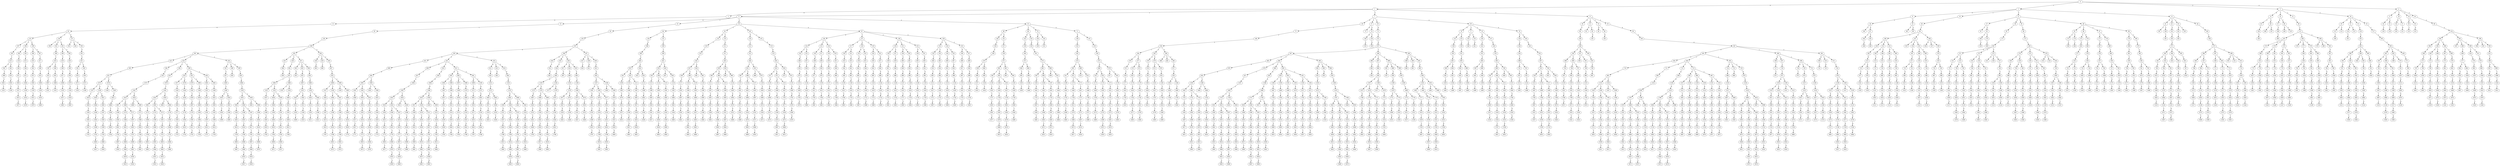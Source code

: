 digraph G {
	0 -> 1  [label="0 "];
	0 -> 2  [label="1 "];
	0 -> 3  [label="2 "];
	0 -> 4  [label="3 "];
	1 -> 5  [label="0 "];
	1 -> 6  [label="1 "];
	1 -> 7  [label="2 "];
	1 -> 8  [label="3 "];
	2 -> 9  [label="0 "];
	2 -> 10  [label="1 "];
	2 -> 11  [label="2 "];
	2 -> 12  [label="3 "];
	3 -> 13  [label="0 "];
	3 -> 14  [label="1 "];
	3 -> 15  [label="2 "];
	3 -> 16  [label="3 "];
	4 -> 17  [label="0 "];
	4 -> 18  [label="1 "];
	4 -> 19  [label="2 "];
	4 -> 20  [label="3 "];
	5 -> 21  [label="0 "];
	6 -> 22  [label="0 "];
	6 -> 23  [label="1 "];
	6 -> 24  [label="2 "];
	6 -> 25  [label="3 "];
	7 -> 26  [label="0 "];
	7 -> 27  [label="1 "];
	7 -> 28  [label="2 "];
	7 -> 29  [label="3 "];
	8 -> 30  [label="0 "];
	8 -> 31  [label="1 "];
	8 -> 32  [label="2 "];
	8 -> 33  [label="3 "];
	9 -> 34  [label="2 "];
	9 -> 35  [label="3 "];
	10 -> 36  [label="1 "];
	11 -> 37  [label="0 "];
	11 -> 38  [label="1 "];
	11 -> 39  [label="2 "];
	11 -> 40  [label="3 "];
	12 -> 41  [label="0 "];
	12 -> 42  [label="1 "];
	12 -> 43  [label="2 "];
	12 -> 44  [label="3 "];
	13 -> 45  [label="1 "];
	13 -> 46  [label="3 "];
	14 -> 47  [label="0 "];
	14 -> 48  [label="3 "];
	15 -> 49  [label="2 "];
	16 -> 50  [label="0 "];
	16 -> 51  [label="1 "];
	16 -> 52  [label="2 "];
	16 -> 53  [label="3 "];
	17 -> 54  [label="1 "];
	17 -> 55  [label="2 "];
	18 -> 56  [label="0 "];
	18 -> 57  [label="2 "];
	19 -> 58  [label="0 "];
	19 -> 59  [label="1 "];
	20 -> 60  [label="3 "];
	21 -> 61  [label="0 "];
	22 -> 62  [label="1 "];
	23 -> 63  [label="0 "];
	24 -> 64  [label="0 "];
	24 -> 65  [label="1 "];
	24 -> 66  [label="2 "];
	24 -> 67  [label="3 "];
	25 -> 68  [label="0 "];
	25 -> 69  [label="1 "];
	25 -> 70  [label="2 "];
	25 -> 71  [label="3 "];
	26 -> 72  [label="2 "];
	27 -> 73  [label="0 "];
	27 -> 74  [label="3 "];
	28 -> 75  [label="0 "];
	29 -> 76  [label="0 "];
	29 -> 77  [label="1 "];
	29 -> 78  [label="2 "];
	29 -> 79  [label="3 "];
	30 -> 80  [label="3 "];
	31 -> 81  [label="0 "];
	31 -> 82  [label="2 "];
	32 -> 83  [label="0 "];
	32 -> 84  [label="1 "];
	33 -> 85  [label="0 "];
	34 -> 86  [label="2 "];
	34 -> 87  [label="3 "];
	35 -> 88  [label="2 "];
	35 -> 89  [label="3 "];
	36 -> 90  [label="1 "];
	37 -> 91  [label="1 "];
	37 -> 92  [label="3 "];
	38 -> 93  [label="2 "];
	39 -> 94  [label="1 "];
	40 -> 95  [label="0 "];
	40 -> 96  [label="1 "];
	40 -> 97  [label="2 "];
	40 -> 98  [label="3 "];
	41 -> 99  [label="1 "];
	41 -> 100  [label="2 "];
	42 -> 101  [label="3 "];
	43 -> 102  [label="0 "];
	43 -> 103  [label="1 "];
	44 -> 104  [label="1 "];
	45 -> 105  [label="3 "];
	46 -> 106  [label="1 "];
	46 -> 107  [label="3 "];
	47 -> 108  [label="3 "];
	48 -> 109  [label="0 "];
	48 -> 110  [label="3 "];
	49 -> 111  [label="2 "];
	50 -> 112  [label="1 "];
	50 -> 113  [label="2 "];
	51 -> 114  [label="0 "];
	51 -> 115  [label="2 "];
	52 -> 116  [label="3 "];
	53 -> 117  [label="2 "];
	54 -> 118  [label="2 "];
	55 -> 119  [label="1 "];
	56 -> 120  [label="2 "];
	57 -> 121  [label="0 "];
	58 -> 122  [label="1 "];
	59 -> 123  [label="0 "];
	60 -> 124  [label="3 "];
	61 -> 125  [label="1 "];
	61 -> 126  [label="2 "];
	61 -> 127  [label="3 "];
	62 -> 128  [label="1 "];
	63 -> 129  [label="0 "];
	64 -> 130  [label="1 "];
	64 -> 131  [label="2 "];
	65 -> 132  [label="0 "];
	65 -> 133  [label="2 "];
	66 -> 134  [label="0 "];
	66 -> 135  [label="1 "];
	67 -> 136  [label="0 "];
	67 -> 137  [label="1 "];
	67 -> 138  [label="2 "];
	67 -> 139  [label="3 "];
	68 -> 140  [label="1 "];
	68 -> 141  [label="3 "];
	69 -> 142  [label="0 "];
	69 -> 143  [label="3 "];
	70 -> 144  [label="0 "];
	70 -> 145  [label="1 "];
	71 -> 146  [label="0 "];
	71 -> 147  [label="1 "];
	72 -> 148  [label="2 "];
	74 -> 149  [label="0 "];
	74 -> 150  [label="3 "];
	75 -> 151  [label="0 "];
	76 -> 152  [label="2 "];
	76 -> 153  [label="3 "];
	77 -> 154  [label="0 "];
	77 -> 155  [label="2 "];
	78 -> 156  [label="0 "];
	78 -> 157  [label="3 "];
	79 -> 158  [label="0 "];
	79 -> 159  [label="2 "];
	80 -> 160  [label="3 "];
	82 -> 161  [label="0 "];
	84 -> 162  [label="0 "];
	85 -> 163  [label="0 "];
	87 -> 164  [label="2 "];
	87 -> 165  [label="3 "];
	90 -> 166  [label="0 "];
	90 -> 167  [label="2 "];
	90 -> 168  [label="3 "];
	92 -> 169  [label="1 "];
	92 -> 170  [label="3 "];
	93 -> 171  [label="2 "];
	94 -> 172  [label="1 "];
	95 -> 173  [label="1 "];
	95 -> 174  [label="2 "];
	96 -> 175  [label="2 "];
	96 -> 176  [label="3 "];
	97 -> 177  [label="1 "];
	97 -> 178  [label="3 "];
	98 -> 179  [label="1 "];
	98 -> 180  [label="2 "];
	100 -> 181  [label="1 "];
	101 -> 182  [label="3 "];
	102 -> 183  [label="1 "];
	104 -> 184  [label="1 "];
	105 -> 185  [label="3 "];
	108 -> 186  [label="3 "];
	111 -> 187  [label="0 "];
	111 -> 188  [label="1 "];
	111 -> 189  [label="3 "];
	112 -> 190  [label="2 "];
	114 -> 191  [label="2 "];
	116 -> 192  [label="3 "];
	117 -> 193  [label="2 "];
	124 -> 194  [label="0 "];
	124 -> 195  [label="1 "];
	124 -> 196  [label="2 "];
	125 -> 197  [label="1 "];
	125 -> 198  [label="2 "];
	125 -> 199  [label="3 "];
	126 -> 200  [label="1 "];
	126 -> 201  [label="2 "];
	126 -> 202  [label="3 "];
	127 -> 203  [label="1 "];
	127 -> 204  [label="2 "];
	127 -> 205  [label="3 "];
	128 -> 206  [label="1 "];
	129 -> 207  [label="0 "];
	130 -> 208  [label="2 "];
	131 -> 209  [label="1 "];
	132 -> 210  [label="2 "];
	133 -> 211  [label="0 "];
	134 -> 212  [label="1 "];
	135 -> 213  [label="0 "];
	136 -> 214  [label="1 "];
	136 -> 215  [label="2 "];
	136 -> 216  [label="3 "];
	137 -> 217  [label="0 "];
	137 -> 218  [label="2 "];
	137 -> 219  [label="3 "];
	138 -> 220  [label="0 "];
	138 -> 221  [label="1 "];
	138 -> 222  [label="3 "];
	139 -> 223  [label="0 "];
	139 -> 224  [label="1 "];
	139 -> 225  [label="2 "];
	140 -> 226  [label="3 "];
	141 -> 227  [label="1 "];
	142 -> 228  [label="3 "];
	143 -> 229  [label="0 "];
	144 -> 230  [label="1 "];
	145 -> 231  [label="0 "];
	146 -> 232  [label="1 "];
	147 -> 233  [label="0 "];
	148 -> 234  [label="2 "];
	149 -> 235  [label="3 "];
	150 -> 236  [label="0 "];
	151 -> 237  [label="0 "];
	152 -> 238  [label="3 "];
	153 -> 239  [label="2 "];
	154 -> 240  [label="2 "];
	155 -> 241  [label="0 "];
	156 -> 242  [label="3 "];
	157 -> 243  [label="0 "];
	158 -> 244  [label="2 "];
	159 -> 245  [label="0 "];
	160 -> 246  [label="3 "];
	163 -> 247  [label="0 "];
	164 -> 248  [label="3 "];
	165 -> 249  [label="2 "];
	166 -> 250  [label="0 "];
	166 -> 251  [label="2 "];
	166 -> 252  [label="3 "];
	167 -> 253  [label="0 "];
	167 -> 254  [label="2 "];
	167 -> 255  [label="3 "];
	168 -> 256  [label="0 "];
	168 -> 257  [label="2 "];
	168 -> 258  [label="3 "];
	169 -> 259  [label="3 "];
	170 -> 260  [label="1 "];
	171 -> 261  [label="2 "];
	172 -> 262  [label="1 "];
	173 -> 263  [label="2 "];
	174 -> 264  [label="1 "];
	175 -> 265  [label="3 "];
	176 -> 266  [label="2 "];
	177 -> 267  [label="3 "];
	178 -> 268  [label="1 "];
	179 -> 269  [label="2 "];
	180 -> 270  [label="1 "];
	182 -> 271  [label="3 "];
	184 -> 272  [label="1 "];
	187 -> 273  [label="0 "];
	187 -> 274  [label="1 "];
	187 -> 275  [label="3 "];
	188 -> 276  [label="0 "];
	188 -> 277  [label="1 "];
	188 -> 278  [label="3 "];
	189 -> 279  [label="0 "];
	189 -> 280  [label="1 "];
	189 -> 281  [label="3 "];
	192 -> 282  [label="3 "];
	193 -> 283  [label="2 "];
	194 -> 284  [label="0 "];
	194 -> 285  [label="1 "];
	194 -> 286  [label="2 "];
	195 -> 287  [label="0 "];
	195 -> 288  [label="1 "];
	195 -> 289  [label="2 "];
	196 -> 290  [label="0 "];
	196 -> 291  [label="1 "];
	196 -> 292  [label="2 "];
	197 -> 293  [label="1 "];
	198 -> 294  [label="1 "];
	198 -> 295  [label="2 "];
	199 -> 296  [label="1 "];
	199 -> 297  [label="3 "];
	201 -> 298  [label="2 "];
	202 -> 299  [label="2 "];
	202 -> 300  [label="3 "];
	205 -> 301  [label="3 "];
	206 -> 302  [label="1 "];
	206 -> 303  [label="2 "];
	206 -> 304  [label="3 "];
	207 -> 305  [label="0 "];
	207 -> 306  [label="2 "];
	207 -> 307  [label="3 "];
	208 -> 308  [label="2 "];
	209 -> 309  [label="1 "];
	210 -> 310  [label="2 "];
	211 -> 311  [label="0 "];
	212 -> 312  [label="1 "];
	213 -> 313  [label="0 "];
	214 -> 314  [label="2 "];
	214 -> 315  [label="3 "];
	215 -> 316  [label="1 "];
	215 -> 317  [label="3 "];
	216 -> 318  [label="1 "];
	216 -> 319  [label="2 "];
	217 -> 320  [label="2 "];
	217 -> 321  [label="3 "];
	218 -> 322  [label="0 "];
	218 -> 323  [label="3 "];
	219 -> 324  [label="0 "];
	219 -> 325  [label="2 "];
	220 -> 326  [label="1 "];
	220 -> 327  [label="3 "];
	221 -> 328  [label="0 "];
	221 -> 329  [label="3 "];
	222 -> 330  [label="0 "];
	222 -> 331  [label="1 "];
	223 -> 332  [label="1 "];
	223 -> 333  [label="2 "];
	224 -> 334  [label="0 "];
	224 -> 335  [label="2 "];
	225 -> 336  [label="0 "];
	225 -> 337  [label="1 "];
	226 -> 338  [label="3 "];
	227 -> 339  [label="1 "];
	228 -> 340  [label="3 "];
	229 -> 341  [label="0 "];
	232 -> 342  [label="1 "];
	233 -> 343  [label="0 "];
	234 -> 344  [label="1 "];
	234 -> 345  [label="2 "];
	234 -> 346  [label="3 "];
	237 -> 347  [label="0 "];
	237 -> 348  [label="1 "];
	237 -> 349  [label="3 "];
	238 -> 350  [label="3 "];
	239 -> 351  [label="2 "];
	242 -> 352  [label="3 "];
	243 -> 353  [label="0 "];
	244 -> 354  [label="2 "];
	245 -> 355  [label="0 "];
	246 -> 356  [label="1 "];
	246 -> 357  [label="2 "];
	246 -> 358  [label="3 "];
	247 -> 359  [label="0 "];
	247 -> 360  [label="1 "];
	247 -> 361  [label="2 "];
	250 -> 362  [label="0 "];
	251 -> 363  [label="0 "];
	251 -> 364  [label="2 "];
	252 -> 365  [label="0 "];
	252 -> 366  [label="3 "];
	254 -> 367  [label="2 "];
	255 -> 368  [label="2 "];
	255 -> 369  [label="3 "];
	258 -> 370  [label="3 "];
	261 -> 371  [label="0 "];
	261 -> 372  [label="2 "];
	261 -> 373  [label="3 "];
	262 -> 374  [label="0 "];
	262 -> 375  [label="1 "];
	262 -> 376  [label="3 "];
	265 -> 377  [label="3 "];
	266 -> 378  [label="2 "];
	267 -> 379  [label="3 "];
	268 -> 380  [label="1 "];
	269 -> 381  [label="2 "];
	270 -> 382  [label="1 "];
	271 -> 383  [label="0 "];
	271 -> 384  [label="2 "];
	271 -> 385  [label="3 "];
	272 -> 386  [label="0 "];
	272 -> 387  [label="1 "];
	272 -> 388  [label="2 "];
	273 -> 389  [label="0 "];
	274 -> 390  [label="0 "];
	274 -> 391  [label="1 "];
	275 -> 392  [label="0 "];
	275 -> 393  [label="3 "];
	277 -> 394  [label="1 "];
	278 -> 395  [label="1 "];
	278 -> 396  [label="3 "];
	281 -> 397  [label="3 "];
	282 -> 398  [label="0 "];
	282 -> 399  [label="1 "];
	282 -> 400  [label="3 "];
	283 -> 401  [label="0 "];
	283 -> 402  [label="1 "];
	283 -> 403  [label="2 "];
	284 -> 404  [label="0 "];
	285 -> 405  [label="0 "];
	285 -> 406  [label="1 "];
	286 -> 407  [label="0 "];
	286 -> 408  [label="2 "];
	288 -> 409  [label="1 "];
	289 -> 410  [label="1 "];
	289 -> 411  [label="2 "];
	292 -> 412  [label="2 "];
	293 -> 413  [label="1 "];
	294 -> 414  [label="2 "];
	295 -> 415  [label="1 "];
	296 -> 416  [label="3 "];
	297 -> 417  [label="1 "];
	298 -> 418  [label="2 "];
	299 -> 419  [label="3 "];
	300 -> 420  [label="2 "];
	301 -> 421  [label="3 "];
	302 -> 422  [label="1 "];
	302 -> 423  [label="2 "];
	302 -> 424  [label="3 "];
	303 -> 425  [label="1 "];
	303 -> 426  [label="2 "];
	303 -> 427  [label="3 "];
	304 -> 428  [label="1 "];
	304 -> 429  [label="2 "];
	304 -> 430  [label="3 "];
	305 -> 431  [label="0 "];
	305 -> 432  [label="2 "];
	305 -> 433  [label="3 "];
	306 -> 434  [label="0 "];
	306 -> 435  [label="2 "];
	306 -> 436  [label="3 "];
	307 -> 437  [label="0 "];
	307 -> 438  [label="2 "];
	307 -> 439  [label="3 "];
	308 -> 440  [label="2 "];
	309 -> 441  [label="1 "];
	310 -> 442  [label="2 "];
	311 -> 443  [label="0 "];
	312 -> 444  [label="1 "];
	313 -> 445  [label="0 "];
	314 -> 446  [label="3 "];
	315 -> 447  [label="2 "];
	316 -> 448  [label="3 "];
	317 -> 449  [label="1 "];
	318 -> 450  [label="2 "];
	319 -> 451  [label="1 "];
	320 -> 452  [label="3 "];
	321 -> 453  [label="2 "];
	322 -> 454  [label="3 "];
	323 -> 455  [label="0 "];
	324 -> 456  [label="2 "];
	325 -> 457  [label="0 "];
	326 -> 458  [label="3 "];
	327 -> 459  [label="1 "];
	328 -> 460  [label="3 "];
	329 -> 461  [label="0 "];
	330 -> 462  [label="1 "];
	331 -> 463  [label="0 "];
	332 -> 464  [label="2 "];
	333 -> 465  [label="1 "];
	334 -> 466  [label="2 "];
	335 -> 467  [label="0 "];
	336 -> 468  [label="1 "];
	337 -> 469  [label="0 "];
	338 -> 470  [label="3 "];
	339 -> 471  [label="1 "];
	340 -> 472  [label="3 "];
	341 -> 473  [label="0 "];
	342 -> 474  [label="1 "];
	343 -> 475  [label="0 "];
	344 -> 476  [label="1 "];
	344 -> 477  [label="3 "];
	345 -> 478  [label="2 "];
	345 -> 479  [label="3 "];
	346 -> 480  [label="1 "];
	346 -> 481  [label="2 "];
	346 -> 482  [label="3 "];
	347 -> 483  [label="0 "];
	347 -> 484  [label="1 "];
	347 -> 485  [label="3 "];
	348 -> 486  [label="0 "];
	348 -> 487  [label="1 "];
	348 -> 488  [label="3 "];
	349 -> 489  [label="0 "];
	349 -> 490  [label="1 "];
	349 -> 491  [label="3 "];
	350 -> 492  [label="3 "];
	351 -> 493  [label="2 "];
	352 -> 494  [label="3 "];
	353 -> 495  [label="0 "];
	354 -> 496  [label="2 "];
	355 -> 497  [label="0 "];
	356 -> 498  [label="1 "];
	356 -> 499  [label="2 "];
	357 -> 500  [label="1 "];
	357 -> 501  [label="2 "];
	358 -> 502  [label="3 "];
	359 -> 503  [label="0 "];
	359 -> 504  [label="1 "];
	359 -> 505  [label="2 "];
	360 -> 506  [label="0 "];
	360 -> 507  [label="1 "];
	360 -> 508  [label="2 "];
	361 -> 509  [label="0 "];
	361 -> 510  [label="1 "];
	361 -> 511  [label="2 "];
	362 -> 512  [label="0 "];
	363 -> 513  [label="2 "];
	364 -> 514  [label="0 "];
	365 -> 515  [label="3 "];
	366 -> 516  [label="0 "];
	367 -> 517  [label="2 "];
	368 -> 518  [label="3 "];
	369 -> 519  [label="2 "];
	370 -> 520  [label="3 "];
	371 -> 521  [label="0 "];
	371 -> 522  [label="3 "];
	372 -> 523  [label="2 "];
	372 -> 524  [label="3 "];
	373 -> 525  [label="0 "];
	373 -> 526  [label="2 "];
	373 -> 527  [label="3 "];
	374 -> 528  [label="0 "];
	374 -> 529  [label="3 "];
	375 -> 530  [label="1 "];
	375 -> 531  [label="3 "];
	376 -> 532  [label="0 "];
	376 -> 533  [label="1 "];
	376 -> 534  [label="3 "];
	377 -> 535  [label="3 "];
	378 -> 536  [label="2 "];
	379 -> 537  [label="3 "];
	380 -> 538  [label="1 "];
	381 -> 539  [label="2 "];
	382 -> 540  [label="1 "];
	383 -> 541  [label="0 "];
	383 -> 542  [label="2 "];
	384 -> 543  [label="0 "];
	384 -> 544  [label="2 "];
	385 -> 545  [label="3 "];
	386 -> 546  [label="0 "];
	386 -> 547  [label="2 "];
	387 -> 548  [label="1 "];
	387 -> 549  [label="2 "];
	388 -> 550  [label="0 "];
	388 -> 551  [label="1 "];
	388 -> 552  [label="2 "];
	389 -> 553  [label="0 "];
	390 -> 554  [label="1 "];
	391 -> 555  [label="0 "];
	392 -> 556  [label="3 "];
	393 -> 557  [label="0 "];
	394 -> 558  [label="1 "];
	395 -> 559  [label="3 "];
	396 -> 560  [label="1 "];
	397 -> 561  [label="3 "];
	398 -> 562  [label="0 "];
	398 -> 563  [label="1 "];
	399 -> 564  [label="0 "];
	399 -> 565  [label="1 "];
	400 -> 566  [label="3 "];
	401 -> 567  [label="0 "];
	401 -> 568  [label="1 "];
	402 -> 569  [label="0 "];
	402 -> 570  [label="1 "];
	403 -> 571  [label="2 "];
	404 -> 572  [label="0 "];
	405 -> 573  [label="1 "];
	406 -> 574  [label="0 "];
	407 -> 575  [label="2 "];
	408 -> 576  [label="0 "];
	409 -> 577  [label="1 "];
	410 -> 578  [label="2 "];
	411 -> 579  [label="1 "];
	412 -> 580  [label="2 "];
	413 -> 581  [label="2 "];
	413 -> 582  [label="3 "];
	414 -> 583  [label="2 "];
	415 -> 584  [label="1 "];
	416 -> 585  [label="3 "];
	417 -> 586  [label="1 "];
	418 -> 587  [label="1 "];
	418 -> 588  [label="3 "];
	419 -> 589  [label="3 "];
	420 -> 590  [label="2 "];
	421 -> 591  [label="1 "];
	421 -> 592  [label="2 "];
	422 -> 593  [label="1 "];
	423 -> 594  [label="1 "];
	423 -> 595  [label="2 "];
	423 -> 596  [label="3 "];
	424 -> 597  [label="1 "];
	424 -> 598  [label="2 "];
	424 -> 599  [label="3 "];
	425 -> 600  [label="3 "];
	426 -> 601  [label="2 "];
	427 -> 602  [label="1 "];
	427 -> 603  [label="2 "];
	427 -> 604  [label="3 "];
	428 -> 605  [label="2 "];
	429 -> 606  [label="1 "];
	430 -> 607  [label="3 "];
	431 -> 608  [label="0 "];
	432 -> 609  [label="0 "];
	432 -> 610  [label="2 "];
	432 -> 611  [label="3 "];
	433 -> 612  [label="0 "];
	433 -> 613  [label="2 "];
	433 -> 614  [label="3 "];
	434 -> 615  [label="3 "];
	435 -> 616  [label="2 "];
	436 -> 617  [label="0 "];
	436 -> 618  [label="2 "];
	436 -> 619  [label="3 "];
	437 -> 620  [label="2 "];
	438 -> 621  [label="0 "];
	439 -> 622  [label="3 "];
	440 -> 623  [label="2 "];
	440 -> 624  [label="3 "];
	441 -> 625  [label="1 "];
	441 -> 626  [label="3 "];
	442 -> 627  [label="2 "];
	442 -> 628  [label="3 "];
	443 -> 629  [label="0 "];
	443 -> 630  [label="3 "];
	444 -> 631  [label="1 "];
	444 -> 632  [label="3 "];
	445 -> 633  [label="0 "];
	445 -> 634  [label="3 "];
	446 -> 635  [label="3 "];
	447 -> 636  [label="2 "];
	448 -> 637  [label="3 "];
	449 -> 638  [label="1 "];
	450 -> 639  [label="2 "];
	451 -> 640  [label="1 "];
	452 -> 641  [label="3 "];
	453 -> 642  [label="2 "];
	454 -> 643  [label="3 "];
	455 -> 644  [label="0 "];
	456 -> 645  [label="2 "];
	457 -> 646  [label="0 "];
	458 -> 647  [label="3 "];
	459 -> 648  [label="1 "];
	460 -> 649  [label="3 "];
	461 -> 650  [label="0 "];
	462 -> 651  [label="1 "];
	463 -> 652  [label="0 "];
	464 -> 653  [label="2 "];
	465 -> 654  [label="1 "];
	466 -> 655  [label="2 "];
	467 -> 656  [label="0 "];
	468 -> 657  [label="1 "];
	469 -> 658  [label="0 "];
	470 -> 659  [label="2 "];
	470 -> 660  [label="3 "];
	471 -> 661  [label="1 "];
	471 -> 662  [label="2 "];
	472 -> 663  [label="2 "];
	472 -> 664  [label="3 "];
	473 -> 665  [label="0 "];
	473 -> 666  [label="2 "];
	474 -> 667  [label="1 "];
	474 -> 668  [label="2 "];
	475 -> 669  [label="0 "];
	475 -> 670  [label="2 "];
	476 -> 671  [label="1 "];
	477 -> 672  [label="1 "];
	477 -> 673  [label="3 "];
	478 -> 674  [label="2 "];
	479 -> 675  [label="2 "];
	479 -> 676  [label="3 "];
	482 -> 677  [label="3 "];
	483 -> 678  [label="0 "];
	484 -> 679  [label="0 "];
	484 -> 680  [label="1 "];
	484 -> 681  [label="3 "];
	485 -> 682  [label="0 "];
	485 -> 683  [label="1 "];
	485 -> 684  [label="3 "];
	486 -> 685  [label="3 "];
	487 -> 686  [label="1 "];
	488 -> 687  [label="0 "];
	488 -> 688  [label="1 "];
	488 -> 689  [label="3 "];
	489 -> 690  [label="1 "];
	490 -> 691  [label="0 "];
	491 -> 692  [label="3 "];
	492 -> 693  [label="1 "];
	492 -> 694  [label="3 "];
	493 -> 695  [label="1 "];
	493 -> 696  [label="2 "];
	494 -> 697  [label="1 "];
	494 -> 698  [label="3 "];
	495 -> 699  [label="0 "];
	495 -> 700  [label="1 "];
	496 -> 701  [label="1 "];
	496 -> 702  [label="2 "];
	497 -> 703  [label="0 "];
	497 -> 704  [label="1 "];
	498 -> 705  [label="1 "];
	499 -> 706  [label="1 "];
	499 -> 707  [label="2 "];
	501 -> 708  [label="2 "];
	502 -> 709  [label="3 "];
	503 -> 710  [label="0 "];
	504 -> 711  [label="0 "];
	504 -> 712  [label="1 "];
	504 -> 713  [label="2 "];
	505 -> 714  [label="0 "];
	505 -> 715  [label="1 "];
	505 -> 716  [label="2 "];
	506 -> 717  [label="2 "];
	507 -> 718  [label="1 "];
	508 -> 719  [label="0 "];
	508 -> 720  [label="1 "];
	508 -> 721  [label="2 "];
	509 -> 722  [label="1 "];
	510 -> 723  [label="0 "];
	511 -> 724  [label="2 "];
	512 -> 725  [label="2 "];
	512 -> 726  [label="3 "];
	513 -> 727  [label="2 "];
	514 -> 728  [label="0 "];
	515 -> 729  [label="3 "];
	516 -> 730  [label="0 "];
	517 -> 731  [label="0 "];
	517 -> 732  [label="3 "];
	518 -> 733  [label="3 "];
	519 -> 734  [label="2 "];
	520 -> 735  [label="0 "];
	520 -> 736  [label="2 "];
	521 -> 737  [label="0 "];
	522 -> 738  [label="0 "];
	522 -> 739  [label="3 "];
	523 -> 740  [label="2 "];
	524 -> 741  [label="2 "];
	524 -> 742  [label="3 "];
	527 -> 743  [label="3 "];
	528 -> 744  [label="0 "];
	529 -> 745  [label="0 "];
	529 -> 746  [label="3 "];
	530 -> 747  [label="1 "];
	531 -> 748  [label="1 "];
	531 -> 749  [label="3 "];
	534 -> 750  [label="3 "];
	535 -> 751  [label="0 "];
	535 -> 752  [label="3 "];
	536 -> 753  [label="0 "];
	536 -> 754  [label="2 "];
	537 -> 755  [label="0 "];
	537 -> 756  [label="3 "];
	538 -> 757  [label="0 "];
	538 -> 758  [label="1 "];
	539 -> 759  [label="0 "];
	539 -> 760  [label="2 "];
	540 -> 761  [label="0 "];
	540 -> 762  [label="1 "];
	541 -> 763  [label="0 "];
	542 -> 764  [label="0 "];
	542 -> 765  [label="2 "];
	544 -> 766  [label="2 "];
	545 -> 767  [label="3 "];
	546 -> 768  [label="0 "];
	547 -> 769  [label="0 "];
	547 -> 770  [label="2 "];
	548 -> 771  [label="1 "];
	549 -> 772  [label="1 "];
	549 -> 773  [label="2 "];
	552 -> 774  [label="2 "];
	553 -> 775  [label="1 "];
	553 -> 776  [label="3 "];
	554 -> 777  [label="1 "];
	555 -> 778  [label="0 "];
	556 -> 779  [label="3 "];
	557 -> 780  [label="0 "];
	558 -> 781  [label="0 "];
	558 -> 782  [label="3 "];
	559 -> 783  [label="3 "];
	560 -> 784  [label="1 "];
	561 -> 785  [label="0 "];
	561 -> 786  [label="1 "];
	562 -> 787  [label="0 "];
	563 -> 788  [label="0 "];
	563 -> 789  [label="1 "];
	565 -> 790  [label="1 "];
	566 -> 791  [label="3 "];
	567 -> 792  [label="0 "];
	568 -> 793  [label="0 "];
	568 -> 794  [label="1 "];
	570 -> 795  [label="1 "];
	571 -> 796  [label="2 "];
	572 -> 797  [label="1 "];
	572 -> 798  [label="2 "];
	573 -> 799  [label="1 "];
	574 -> 800  [label="0 "];
	575 -> 801  [label="2 "];
	576 -> 802  [label="0 "];
	577 -> 803  [label="0 "];
	577 -> 804  [label="2 "];
	578 -> 805  [label="2 "];
	579 -> 806  [label="1 "];
	580 -> 807  [label="0 "];
	580 -> 808  [label="1 "];
	581 -> 809  [label="2 "];
	582 -> 810  [label="3 "];
	583 -> 811  [label="2 "];
	584 -> 812  [label="1 "];
	585 -> 813  [label="3 "];
	586 -> 814  [label="1 "];
	587 -> 815  [label="1 "];
	588 -> 816  [label="3 "];
	589 -> 817  [label="3 "];
	590 -> 818  [label="2 "];
	591 -> 819  [label="1 "];
	592 -> 820  [label="2 "];
	593 -> 821  [label="1 "];
	594 -> 822  [label="2 "];
	595 -> 823  [label="1 "];
	596 -> 824  [label="1 "];
	596 -> 825  [label="2 "];
	596 -> 826  [label="3 "];
	597 -> 827  [label="3 "];
	598 -> 828  [label="1 "];
	599 -> 829  [label="1 "];
	600 -> 830  [label="3 "];
	601 -> 831  [label="2 "];
	602 -> 832  [label="2 "];
	603 -> 833  [label="3 "];
	604 -> 834  [label="2 "];
	607 -> 835  [label="3 "];
	608 -> 836  [label="0 "];
	609 -> 837  [label="2 "];
	610 -> 838  [label="0 "];
	611 -> 839  [label="0 "];
	611 -> 840  [label="2 "];
	611 -> 841  [label="3 "];
	612 -> 842  [label="3 "];
	613 -> 843  [label="0 "];
	614 -> 844  [label="0 "];
	615 -> 845  [label="3 "];
	616 -> 846  [label="2 "];
	617 -> 847  [label="2 "];
	618 -> 848  [label="3 "];
	619 -> 849  [label="2 "];
	622 -> 850  [label="3 "];
	623 -> 851  [label="2 "];
	623 -> 852  [label="3 "];
	624 -> 853  [label="2 "];
	624 -> 854  [label="3 "];
	625 -> 855  [label="1 "];
	625 -> 856  [label="3 "];
	626 -> 857  [label="1 "];
	626 -> 858  [label="3 "];
	627 -> 859  [label="2 "];
	627 -> 860  [label="3 "];
	628 -> 861  [label="2 "];
	628 -> 862  [label="3 "];
	629 -> 863  [label="0 "];
	629 -> 864  [label="3 "];
	630 -> 865  [label="0 "];
	630 -> 866  [label="3 "];
	631 -> 867  [label="1 "];
	631 -> 868  [label="3 "];
	632 -> 869  [label="1 "];
	632 -> 870  [label="3 "];
	633 -> 871  [label="0 "];
	633 -> 872  [label="3 "];
	634 -> 873  [label="0 "];
	634 -> 874  [label="3 "];
	635 -> 875  [label="3 "];
	636 -> 876  [label="2 "];
	637 -> 877  [label="3 "];
	638 -> 878  [label="1 "];
	639 -> 879  [label="2 "];
	640 -> 880  [label="1 "];
	641 -> 881  [label="3 "];
	642 -> 882  [label="2 "];
	643 -> 883  [label="3 "];
	644 -> 884  [label="0 "];
	645 -> 885  [label="2 "];
	646 -> 886  [label="0 "];
	647 -> 887  [label="3 "];
	648 -> 888  [label="1 "];
	649 -> 889  [label="3 "];
	650 -> 890  [label="0 "];
	651 -> 891  [label="1 "];
	652 -> 892  [label="0 "];
	653 -> 893  [label="2 "];
	654 -> 894  [label="1 "];
	655 -> 895  [label="2 "];
	656 -> 896  [label="0 "];
	657 -> 897  [label="1 "];
	658 -> 898  [label="0 "];
	659 -> 899  [label="2 "];
	660 -> 900  [label="3 "];
	661 -> 901  [label="1 "];
	661 -> 902  [label="2 "];
	662 -> 903  [label="1 "];
	662 -> 904  [label="2 "];
	663 -> 905  [label="2 "];
	664 -> 906  [label="3 "];
	665 -> 907  [label="0 "];
	665 -> 908  [label="2 "];
	666 -> 909  [label="0 "];
	666 -> 910  [label="2 "];
	667 -> 911  [label="1 "];
	667 -> 912  [label="2 "];
	668 -> 913  [label="1 "];
	668 -> 914  [label="2 "];
	669 -> 915  [label="0 "];
	669 -> 916  [label="2 "];
	670 -> 917  [label="0 "];
	670 -> 918  [label="2 "];
	671 -> 919  [label="1 "];
	672 -> 920  [label="3 "];
	673 -> 921  [label="1 "];
	674 -> 922  [label="2 "];
	675 -> 923  [label="3 "];
	676 -> 924  [label="2 "];
	677 -> 925  [label="3 "];
	678 -> 926  [label="0 "];
	679 -> 927  [label="1 "];
	680 -> 928  [label="0 "];
	681 -> 929  [label="0 "];
	681 -> 930  [label="1 "];
	681 -> 931  [label="3 "];
	682 -> 932  [label="3 "];
	683 -> 933  [label="0 "];
	684 -> 934  [label="0 "];
	685 -> 935  [label="3 "];
	686 -> 936  [label="1 "];
	687 -> 937  [label="1 "];
	688 -> 938  [label="3 "];
	689 -> 939  [label="1 "];
	692 -> 940  [label="3 "];
	693 -> 941  [label="1 "];
	694 -> 942  [label="3 "];
	695 -> 943  [label="1 "];
	696 -> 944  [label="2 "];
	697 -> 945  [label="1 "];
	698 -> 946  [label="3 "];
	699 -> 947  [label="0 "];
	699 -> 948  [label="1 "];
	700 -> 949  [label="0 "];
	700 -> 950  [label="1 "];
	701 -> 951  [label="1 "];
	702 -> 952  [label="2 "];
	703 -> 953  [label="0 "];
	703 -> 954  [label="1 "];
	704 -> 955  [label="0 "];
	704 -> 956  [label="1 "];
	705 -> 957  [label="1 "];
	706 -> 958  [label="2 "];
	707 -> 959  [label="1 "];
	708 -> 960  [label="2 "];
	709 -> 961  [label="3 "];
	710 -> 962  [label="0 "];
	711 -> 963  [label="1 "];
	712 -> 964  [label="0 "];
	713 -> 965  [label="0 "];
	713 -> 966  [label="1 "];
	713 -> 967  [label="2 "];
	714 -> 968  [label="2 "];
	715 -> 969  [label="0 "];
	716 -> 970  [label="0 "];
	717 -> 971  [label="2 "];
	718 -> 972  [label="1 "];
	719 -> 973  [label="1 "];
	720 -> 974  [label="2 "];
	721 -> 975  [label="1 "];
	724 -> 976  [label="2 "];
	725 -> 977  [label="2 "];
	726 -> 978  [label="3 "];
	727 -> 979  [label="2 "];
	728 -> 980  [label="0 "];
	729 -> 981  [label="3 "];
	730 -> 982  [label="0 "];
	731 -> 983  [label="0 "];
	732 -> 984  [label="3 "];
	733 -> 985  [label="3 "];
	734 -> 986  [label="2 "];
	735 -> 987  [label="0 "];
	736 -> 988  [label="2 "];
	737 -> 989  [label="0 "];
	738 -> 990  [label="3 "];
	739 -> 991  [label="0 "];
	740 -> 992  [label="2 "];
	741 -> 993  [label="3 "];
	742 -> 994  [label="2 "];
	743 -> 995  [label="3 "];
	744 -> 996  [label="0 "];
	745 -> 997  [label="3 "];
	746 -> 998  [label="0 "];
	747 -> 999  [label="1 "];
	748 -> 1000  [label="3 "];
	749 -> 1001  [label="1 "];
	750 -> 1002  [label="3 "];
	751 -> 1003  [label="0 "];
	752 -> 1004  [label="3 "];
	753 -> 1005  [label="0 "];
	754 -> 1006  [label="2 "];
	755 -> 1007  [label="0 "];
	756 -> 1008  [label="3 "];
	757 -> 1009  [label="0 "];
	758 -> 1010  [label="1 "];
	759 -> 1011  [label="0 "];
	760 -> 1012  [label="2 "];
	761 -> 1013  [label="0 "];
	762 -> 1014  [label="1 "];
	763 -> 1015  [label="0 "];
	764 -> 1016  [label="2 "];
	765 -> 1017  [label="0 "];
	766 -> 1018  [label="2 "];
	767 -> 1019  [label="3 "];
	768 -> 1020  [label="0 "];
	769 -> 1021  [label="2 "];
	770 -> 1022  [label="0 "];
	771 -> 1023  [label="1 "];
	772 -> 1024  [label="2 "];
	773 -> 1025  [label="1 "];
	774 -> 1026  [label="2 "];
	775 -> 1027  [label="1 "];
	776 -> 1028  [label="3 "];
	777 -> 1029  [label="1 "];
	778 -> 1030  [label="0 "];
	779 -> 1031  [label="3 "];
	780 -> 1032  [label="0 "];
	781 -> 1033  [label="0 "];
	782 -> 1034  [label="3 "];
	783 -> 1035  [label="3 "];
	784 -> 1036  [label="1 "];
	785 -> 1037  [label="0 "];
	786 -> 1038  [label="1 "];
	787 -> 1039  [label="0 "];
	788 -> 1040  [label="1 "];
	789 -> 1041  [label="0 "];
	790 -> 1042  [label="1 "];
	791 -> 1043  [label="3 "];
	792 -> 1044  [label="0 "];
	793 -> 1045  [label="1 "];
	794 -> 1046  [label="0 "];
	795 -> 1047  [label="1 "];
	796 -> 1048  [label="2 "];
	797 -> 1049  [label="1 "];
	798 -> 1050  [label="2 "];
	799 -> 1051  [label="1 "];
	800 -> 1052  [label="0 "];
	801 -> 1053  [label="2 "];
	802 -> 1054  [label="0 "];
	803 -> 1055  [label="0 "];
	804 -> 1056  [label="2 "];
	805 -> 1057  [label="2 "];
	806 -> 1058  [label="1 "];
	807 -> 1059  [label="0 "];
	808 -> 1060  [label="1 "];
	809 -> 1061  [label="2 "];
	810 -> 1062  [label="3 "];
	811 -> 1063  [label="2 "];
	812 -> 1064  [label="1 "];
	813 -> 1065  [label="3 "];
	814 -> 1066  [label="1 "];
	815 -> 1067  [label="1 "];
	816 -> 1068  [label="3 "];
	817 -> 1069  [label="3 "];
	818 -> 1070  [label="2 "];
	819 -> 1071  [label="1 "];
	820 -> 1072  [label="2 "];
	821 -> 1073  [label="2 "];
	821 -> 1074  [label="3 "];
	822 -> 1075  [label="2 "];
	823 -> 1076  [label="1 "];
	824 -> 1077  [label="2 "];
	824 -> 1078  [label="3 "];
	825 -> 1079  [label="1 "];
	825 -> 1080  [label="3 "];
	826 -> 1081  [label="1 "];
	826 -> 1082  [label="2 "];
	827 -> 1083  [label="3 "];
	829 -> 1084  [label="1 "];
	831 -> 1085  [label="1 "];
	831 -> 1086  [label="3 "];
	833 -> 1087  [label="3 "];
	834 -> 1088  [label="2 "];
	835 -> 1089  [label="1 "];
	835 -> 1090  [label="2 "];
	836 -> 1091  [label="2 "];
	836 -> 1092  [label="3 "];
	837 -> 1093  [label="2 "];
	838 -> 1094  [label="0 "];
	839 -> 1095  [label="2 "];
	839 -> 1096  [label="3 "];
	840 -> 1097  [label="0 "];
	840 -> 1098  [label="3 "];
	841 -> 1099  [label="0 "];
	841 -> 1100  [label="2 "];
	842 -> 1101  [label="3 "];
	844 -> 1102  [label="0 "];
	846 -> 1103  [label="0 "];
	846 -> 1104  [label="3 "];
	848 -> 1105  [label="3 "];
	849 -> 1106  [label="2 "];
	850 -> 1107  [label="0 "];
	850 -> 1108  [label="2 "];
	851 -> 1109  [label="2 "];
	852 -> 1110  [label="2 "];
	852 -> 1111  [label="3 "];
	854 -> 1112  [label="3 "];
	855 -> 1113  [label="1 "];
	856 -> 1114  [label="1 "];
	856 -> 1115  [label="3 "];
	858 -> 1116  [label="3 "];
	859 -> 1117  [label="2 "];
	860 -> 1118  [label="2 "];
	860 -> 1119  [label="3 "];
	862 -> 1120  [label="3 "];
	863 -> 1121  [label="0 "];
	864 -> 1122  [label="0 "];
	864 -> 1123  [label="3 "];
	866 -> 1124  [label="3 "];
	867 -> 1125  [label="1 "];
	868 -> 1126  [label="1 "];
	868 -> 1127  [label="3 "];
	870 -> 1128  [label="3 "];
	871 -> 1129  [label="0 "];
	872 -> 1130  [label="0 "];
	872 -> 1131  [label="3 "];
	874 -> 1132  [label="3 "];
	875 -> 1133  [label="3 "];
	876 -> 1134  [label="2 "];
	877 -> 1135  [label="3 "];
	878 -> 1136  [label="1 "];
	879 -> 1137  [label="2 "];
	880 -> 1138  [label="1 "];
	881 -> 1139  [label="3 "];
	882 -> 1140  [label="2 "];
	883 -> 1141  [label="3 "];
	884 -> 1142  [label="0 "];
	885 -> 1143  [label="2 "];
	886 -> 1144  [label="0 "];
	887 -> 1145  [label="3 "];
	888 -> 1146  [label="1 "];
	889 -> 1147  [label="3 "];
	890 -> 1148  [label="0 "];
	891 -> 1149  [label="1 "];
	892 -> 1150  [label="0 "];
	893 -> 1151  [label="2 "];
	894 -> 1152  [label="1 "];
	895 -> 1153  [label="2 "];
	896 -> 1154  [label="0 "];
	897 -> 1155  [label="1 "];
	898 -> 1156  [label="0 "];
	899 -> 1157  [label="2 "];
	900 -> 1158  [label="3 "];
	901 -> 1159  [label="1 "];
	902 -> 1160  [label="1 "];
	902 -> 1161  [label="2 "];
	904 -> 1162  [label="2 "];
	905 -> 1163  [label="2 "];
	906 -> 1164  [label="3 "];
	907 -> 1165  [label="0 "];
	908 -> 1166  [label="0 "];
	908 -> 1167  [label="2 "];
	910 -> 1168  [label="2 "];
	911 -> 1169  [label="1 "];
	912 -> 1170  [label="1 "];
	912 -> 1171  [label="2 "];
	914 -> 1172  [label="2 "];
	915 -> 1173  [label="0 "];
	916 -> 1174  [label="0 "];
	916 -> 1175  [label="2 "];
	918 -> 1176  [label="2 "];
	919 -> 1177  [label="3 "];
	920 -> 1178  [label="3 "];
	921 -> 1179  [label="1 "];
	922 -> 1180  [label="3 "];
	923 -> 1181  [label="3 "];
	924 -> 1182  [label="2 "];
	925 -> 1183  [label="1 "];
	925 -> 1184  [label="2 "];
	926 -> 1185  [label="1 "];
	926 -> 1186  [label="3 "];
	927 -> 1187  [label="1 "];
	928 -> 1188  [label="0 "];
	929 -> 1189  [label="1 "];
	929 -> 1190  [label="3 "];
	930 -> 1191  [label="0 "];
	930 -> 1192  [label="3 "];
	931 -> 1193  [label="0 "];
	931 -> 1194  [label="1 "];
	932 -> 1195  [label="3 "];
	934 -> 1196  [label="0 "];
	936 -> 1197  [label="0 "];
	936 -> 1198  [label="3 "];
	938 -> 1199  [label="3 "];
	939 -> 1200  [label="1 "];
	940 -> 1201  [label="0 "];
	940 -> 1202  [label="1 "];
	941 -> 1203  [label="1 "];
	942 -> 1204  [label="3 "];
	943 -> 1205  [label="1 "];
	944 -> 1206  [label="2 "];
	945 -> 1207  [label="1 "];
	946 -> 1208  [label="3 "];
	947 -> 1209  [label="0 "];
	948 -> 1210  [label="0 "];
	948 -> 1211  [label="1 "];
	950 -> 1212  [label="1 "];
	951 -> 1213  [label="1 "];
	952 -> 1214  [label="2 "];
	953 -> 1215  [label="0 "];
	954 -> 1216  [label="0 "];
	954 -> 1217  [label="1 "];
	956 -> 1218  [label="1 "];
	957 -> 1219  [label="2 "];
	958 -> 1220  [label="2 "];
	959 -> 1221  [label="1 "];
	960 -> 1222  [label="1 "];
	962 -> 1223  [label="1 "];
	962 -> 1224  [label="2 "];
	963 -> 1225  [label="1 "];
	964 -> 1226  [label="0 "];
	965 -> 1227  [label="1 "];
	965 -> 1228  [label="2 "];
	966 -> 1229  [label="0 "];
	966 -> 1230  [label="2 "];
	967 -> 1231  [label="0 "];
	967 -> 1232  [label="1 "];
	968 -> 1233  [label="2 "];
	970 -> 1234  [label="0 "];
	972 -> 1235  [label="0 "];
	972 -> 1236  [label="2 "];
	974 -> 1237  [label="2 "];
	975 -> 1238  [label="1 "];
	976 -> 1239  [label="0 "];
	976 -> 1240  [label="1 "];
	977 -> 1241  [label="2 "];
	978 -> 1242  [label="3 "];
	979 -> 1243  [label="2 "];
	980 -> 1244  [label="0 "];
	981 -> 1245  [label="3 "];
	982 -> 1246  [label="0 "];
	983 -> 1247  [label="0 "];
	984 -> 1248  [label="3 "];
	985 -> 1249  [label="3 "];
	986 -> 1250  [label="2 "];
	987 -> 1251  [label="0 "];
	988 -> 1252  [label="2 "];
	989 -> 1253  [label="3 "];
	990 -> 1254  [label="3 "];
	991 -> 1255  [label="0 "];
	992 -> 1256  [label="3 "];
	993 -> 1257  [label="3 "];
	994 -> 1258  [label="2 "];
	995 -> 1259  [label="0 "];
	995 -> 1260  [label="2 "];
	996 -> 1261  [label="3 "];
	997 -> 1262  [label="3 "];
	998 -> 1263  [label="0 "];
	999 -> 1264  [label="3 "];
	1000 -> 1265  [label="3 "];
	1001 -> 1266  [label="1 "];
	1002 -> 1267  [label="0 "];
	1002 -> 1268  [label="1 "];
	1003 -> 1269  [label="0 "];
	1004 -> 1270  [label="3 "];
	1005 -> 1271  [label="0 "];
	1006 -> 1272  [label="2 "];
	1007 -> 1273  [label="0 "];
	1008 -> 1274  [label="3 "];
	1009 -> 1275  [label="0 "];
	1010 -> 1276  [label="1 "];
	1011 -> 1277  [label="0 "];
	1012 -> 1278  [label="2 "];
	1013 -> 1279  [label="0 "];
	1014 -> 1280  [label="1 "];
	1015 -> 1281  [label="2 "];
	1016 -> 1282  [label="2 "];
	1017 -> 1283  [label="0 "];
	1018 -> 1284  [label="0 "];
	1020 -> 1285  [label="2 "];
	1021 -> 1286  [label="2 "];
	1022 -> 1287  [label="0 "];
	1023 -> 1288  [label="2 "];
	1024 -> 1289  [label="2 "];
	1025 -> 1290  [label="1 "];
	1026 -> 1291  [label="0 "];
	1026 -> 1292  [label="1 "];
	1027 -> 1293  [label="1 "];
	1028 -> 1294  [label="3 "];
	1029 -> 1295  [label="1 "];
	1030 -> 1296  [label="0 "];
	1031 -> 1297  [label="3 "];
	1032 -> 1298  [label="0 "];
	1033 -> 1299  [label="0 "];
	1034 -> 1300  [label="3 "];
	1035 -> 1301  [label="3 "];
	1036 -> 1302  [label="1 "];
	1037 -> 1303  [label="0 "];
	1038 -> 1304  [label="1 "];
	1039 -> 1305  [label="1 "];
	1040 -> 1306  [label="1 "];
	1041 -> 1307  [label="0 "];
	1042 -> 1308  [label="0 "];
	1044 -> 1309  [label="1 "];
	1045 -> 1310  [label="1 "];
	1046 -> 1311  [label="0 "];
	1047 -> 1312  [label="0 "];
	1049 -> 1313  [label="1 "];
	1050 -> 1314  [label="2 "];
	1051 -> 1315  [label="1 "];
	1052 -> 1316  [label="0 "];
	1053 -> 1317  [label="2 "];
	1054 -> 1318  [label="0 "];
	1055 -> 1319  [label="0 "];
	1056 -> 1320  [label="2 "];
	1057 -> 1321  [label="2 "];
	1058 -> 1322  [label="1 "];
	1059 -> 1323  [label="0 "];
	1060 -> 1324  [label="1 "];
	1061 -> 1325  [label="2 "];
	1062 -> 1326  [label="3 "];
	1063 -> 1327  [label="2 "];
	1064 -> 1328  [label="1 "];
	1065 -> 1329  [label="3 "];
	1066 -> 1330  [label="1 "];
	1067 -> 1331  [label="1 "];
	1068 -> 1332  [label="3 "];
	1069 -> 1333  [label="3 "];
	1070 -> 1334  [label="2 "];
	1071 -> 1335  [label="1 "];
	1072 -> 1336  [label="2 "];
	1073 -> 1337  [label="2 "];
	1073 -> 1338  [label="3 "];
	1074 -> 1339  [label="2 "];
	1074 -> 1340  [label="3 "];
	1075 -> 1341  [label="2 "];
	1076 -> 1342  [label="1 "];
	1077 -> 1343  [label="3 "];
	1078 -> 1344  [label="2 "];
	1079 -> 1345  [label="3 "];
	1080 -> 1346  [label="1 "];
	1081 -> 1347  [label="2 "];
	1082 -> 1348  [label="1 "];
	1083 -> 1349  [label="3 "];
	1084 -> 1350  [label="1 "];
	1085 -> 1351  [label="1 "];
	1085 -> 1352  [label="3 "];
	1086 -> 1353  [label="1 "];
	1086 -> 1354  [label="3 "];
	1087 -> 1355  [label="3 "];
	1088 -> 1356  [label="2 "];
	1089 -> 1357  [label="1 "];
	1089 -> 1358  [label="2 "];
	1090 -> 1359  [label="1 "];
	1090 -> 1360  [label="2 "];
	1091 -> 1361  [label="2 "];
	1091 -> 1362  [label="3 "];
	1092 -> 1363  [label="2 "];
	1092 -> 1364  [label="3 "];
	1093 -> 1365  [label="2 "];
	1094 -> 1366  [label="0 "];
	1095 -> 1367  [label="3 "];
	1096 -> 1368  [label="2 "];
	1097 -> 1369  [label="3 "];
	1098 -> 1370  [label="0 "];
	1099 -> 1371  [label="2 "];
	1100 -> 1372  [label="0 "];
	1101 -> 1373  [label="3 "];
	1102 -> 1374  [label="0 "];
	1103 -> 1375  [label="0 "];
	1103 -> 1376  [label="3 "];
	1104 -> 1377  [label="0 "];
	1104 -> 1378  [label="3 "];
	1105 -> 1379  [label="3 "];
	1106 -> 1380  [label="2 "];
	1107 -> 1381  [label="0 "];
	1107 -> 1382  [label="2 "];
	1108 -> 1383  [label="0 "];
	1108 -> 1384  [label="2 "];
	1109 -> 1385  [label="2 "];
	1110 -> 1386  [label="3 "];
	1111 -> 1387  [label="2 "];
	1112 -> 1388  [label="3 "];
	1113 -> 1389  [label="1 "];
	1114 -> 1390  [label="3 "];
	1115 -> 1391  [label="1 "];
	1116 -> 1392  [label="3 "];
	1117 -> 1393  [label="2 "];
	1118 -> 1394  [label="3 "];
	1119 -> 1395  [label="2 "];
	1120 -> 1396  [label="3 "];
	1121 -> 1397  [label="0 "];
	1122 -> 1398  [label="3 "];
	1123 -> 1399  [label="0 "];
	1124 -> 1400  [label="3 "];
	1125 -> 1401  [label="1 "];
	1126 -> 1402  [label="3 "];
	1127 -> 1403  [label="1 "];
	1128 -> 1404  [label="3 "];
	1129 -> 1405  [label="0 "];
	1130 -> 1406  [label="3 "];
	1131 -> 1407  [label="0 "];
	1132 -> 1408  [label="3 "];
	1133 -> 1409  [label="3 "];
	1134 -> 1410  [label="2 "];
	1135 -> 1411  [label="3 "];
	1136 -> 1412  [label="1 "];
	1137 -> 1413  [label="2 "];
	1138 -> 1414  [label="1 "];
	1139 -> 1415  [label="3 "];
	1140 -> 1416  [label="2 "];
	1141 -> 1417  [label="3 "];
	1142 -> 1418  [label="0 "];
	1143 -> 1419  [label="2 "];
	1144 -> 1420  [label="0 "];
	1145 -> 1421  [label="3 "];
	1146 -> 1422  [label="1 "];
	1147 -> 1423  [label="3 "];
	1148 -> 1424  [label="0 "];
	1149 -> 1425  [label="1 "];
	1150 -> 1426  [label="0 "];
	1151 -> 1427  [label="2 "];
	1152 -> 1428  [label="1 "];
	1153 -> 1429  [label="2 "];
	1154 -> 1430  [label="0 "];
	1155 -> 1431  [label="1 "];
	1156 -> 1432  [label="0 "];
	1157 -> 1433  [label="2 "];
	1158 -> 1434  [label="3 "];
	1159 -> 1435  [label="1 "];
	1160 -> 1436  [label="2 "];
	1161 -> 1437  [label="1 "];
	1162 -> 1438  [label="2 "];
	1163 -> 1439  [label="2 "];
	1164 -> 1440  [label="3 "];
	1165 -> 1441  [label="0 "];
	1166 -> 1442  [label="2 "];
	1167 -> 1443  [label="0 "];
	1168 -> 1444  [label="2 "];
	1169 -> 1445  [label="1 "];
	1170 -> 1446  [label="2 "];
	1171 -> 1447  [label="1 "];
	1172 -> 1448  [label="2 "];
	1173 -> 1449  [label="0 "];
	1174 -> 1450  [label="2 "];
	1175 -> 1451  [label="0 "];
	1176 -> 1452  [label="2 "];
	1177 -> 1453  [label="3 "];
	1178 -> 1454  [label="3 "];
	1179 -> 1455  [label="1 "];
	1180 -> 1456  [label="3 "];
	1181 -> 1457  [label="3 "];
	1182 -> 1458  [label="2 "];
	1183 -> 1459  [label="1 "];
	1184 -> 1460  [label="2 "];
	1185 -> 1461  [label="1 "];
	1185 -> 1462  [label="3 "];
	1186 -> 1463  [label="1 "];
	1186 -> 1464  [label="3 "];
	1187 -> 1465  [label="1 "];
	1188 -> 1466  [label="0 "];
	1189 -> 1467  [label="3 "];
	1190 -> 1468  [label="1 "];
	1191 -> 1469  [label="3 "];
	1192 -> 1470  [label="0 "];
	1193 -> 1471  [label="1 "];
	1194 -> 1472  [label="0 "];
	1195 -> 1473  [label="3 "];
	1196 -> 1474  [label="0 "];
	1197 -> 1475  [label="0 "];
	1197 -> 1476  [label="3 "];
	1198 -> 1477  [label="0 "];
	1198 -> 1478  [label="3 "];
	1199 -> 1479  [label="3 "];
	1200 -> 1480  [label="1 "];
	1201 -> 1481  [label="0 "];
	1201 -> 1482  [label="1 "];
	1202 -> 1483  [label="0 "];
	1202 -> 1484  [label="1 "];
	1203 -> 1485  [label="1 "];
	1204 -> 1486  [label="3 "];
	1205 -> 1487  [label="1 "];
	1206 -> 1488  [label="2 "];
	1207 -> 1489  [label="1 "];
	1208 -> 1490  [label="3 "];
	1209 -> 1491  [label="0 "];
	1210 -> 1492  [label="1 "];
	1211 -> 1493  [label="0 "];
	1212 -> 1494  [label="1 "];
	1213 -> 1495  [label="1 "];
	1214 -> 1496  [label="2 "];
	1215 -> 1497  [label="0 "];
	1216 -> 1498  [label="1 "];
	1217 -> 1499  [label="0 "];
	1218 -> 1500  [label="1 "];
	1219 -> 1501  [label="2 "];
	1220 -> 1502  [label="2 "];
	1221 -> 1503  [label="1 "];
	1222 -> 1504  [label="1 "];
	1223 -> 1505  [label="1 "];
	1223 -> 1506  [label="2 "];
	1224 -> 1507  [label="1 "];
	1224 -> 1508  [label="2 "];
	1225 -> 1509  [label="1 "];
	1226 -> 1510  [label="0 "];
	1227 -> 1511  [label="2 "];
	1228 -> 1512  [label="1 "];
	1229 -> 1513  [label="2 "];
	1230 -> 1514  [label="0 "];
	1231 -> 1515  [label="1 "];
	1232 -> 1516  [label="0 "];
	1233 -> 1517  [label="2 "];
	1234 -> 1518  [label="0 "];
	1235 -> 1519  [label="0 "];
	1235 -> 1520  [label="2 "];
	1236 -> 1521  [label="0 "];
	1236 -> 1522  [label="2 "];
	1237 -> 1523  [label="2 "];
	1238 -> 1524  [label="1 "];
	1239 -> 1525  [label="0 "];
	1239 -> 1526  [label="1 "];
	1240 -> 1527  [label="0 "];
	1240 -> 1528  [label="1 "];
	1241 -> 1529  [label="2 "];
	1242 -> 1530  [label="3 "];
	1243 -> 1531  [label="2 "];
	1244 -> 1532  [label="0 "];
	1245 -> 1533  [label="3 "];
	1246 -> 1534  [label="0 "];
	1247 -> 1535  [label="0 "];
	1248 -> 1536  [label="3 "];
	1249 -> 1537  [label="3 "];
	1250 -> 1538  [label="2 "];
	1251 -> 1539  [label="0 "];
	1252 -> 1540  [label="2 "];
	1253 -> 1541  [label="3 "];
	1254 -> 1542  [label="3 "];
	1255 -> 1543  [label="0 "];
	1256 -> 1544  [label="3 "];
	1257 -> 1545  [label="3 "];
	1258 -> 1546  [label="2 "];
	1259 -> 1547  [label="0 "];
	1260 -> 1548  [label="2 "];
	1261 -> 1549  [label="3 "];
	1262 -> 1550  [label="3 "];
	1263 -> 1551  [label="0 "];
	1264 -> 1552  [label="3 "];
	1265 -> 1553  [label="3 "];
	1266 -> 1554  [label="1 "];
	1267 -> 1555  [label="0 "];
	1268 -> 1556  [label="1 "];
	1269 -> 1557  [label="0 "];
	1270 -> 1558  [label="3 "];
	1271 -> 1559  [label="0 "];
	1272 -> 1560  [label="2 "];
	1273 -> 1561  [label="0 "];
	1274 -> 1562  [label="3 "];
	1275 -> 1563  [label="0 "];
	1276 -> 1564  [label="1 "];
	1277 -> 1565  [label="0 "];
	1278 -> 1566  [label="2 "];
	1279 -> 1567  [label="0 "];
	1280 -> 1568  [label="1 "];
	1281 -> 1569  [label="2 "];
	1282 -> 1570  [label="2 "];
	1283 -> 1571  [label="0 "];
	1284 -> 1572  [label="0 "];
	1285 -> 1573  [label="2 "];
	1286 -> 1574  [label="2 "];
	1287 -> 1575  [label="0 "];
	1288 -> 1576  [label="2 "];
	1289 -> 1577  [label="2 "];
	1290 -> 1578  [label="1 "];
	1291 -> 1579  [label="0 "];
	1292 -> 1580  [label="1 "];
	1293 -> 1581  [label="1 "];
	1294 -> 1582  [label="3 "];
	1295 -> 1583  [label="1 "];
	1296 -> 1584  [label="0 "];
	1297 -> 1585  [label="3 "];
	1298 -> 1586  [label="0 "];
	1299 -> 1587  [label="0 "];
	1300 -> 1588  [label="3 "];
	1301 -> 1589  [label="3 "];
	1302 -> 1590  [label="1 "];
	1303 -> 1591  [label="0 "];
	1304 -> 1592  [label="1 "];
	1305 -> 1593  [label="1 "];
	1306 -> 1594  [label="1 "];
	1307 -> 1595  [label="0 "];
	1308 -> 1596  [label="0 "];
	1309 -> 1597  [label="1 "];
	1310 -> 1598  [label="1 "];
	1311 -> 1599  [label="0 "];
	1312 -> 1600  [label="0 "];
	1313 -> 1601  [label="1 "];
	1314 -> 1602  [label="2 "];
	1315 -> 1603  [label="1 "];
	1316 -> 1604  [label="0 "];
	1317 -> 1605  [label="2 "];
	1318 -> 1606  [label="0 "];
	1319 -> 1607  [label="0 "];
	1320 -> 1608  [label="2 "];
	1321 -> 1609  [label="2 "];
	1322 -> 1610  [label="1 "];
	1323 -> 1611  [label="0 "];
	1324 -> 1612  [label="1 "];
	1327 -> 1613  [label="2 "];
	1328 -> 1614  [label="1 "];
	1329 -> 1615  [label="3 "];
	1330 -> 1616  [label="1 "];
	1333 -> 1617  [label="3 "];
	1334 -> 1618  [label="2 "];
	1337 -> 1619  [label="2 "];
	1338 -> 1620  [label="2 "];
	1338 -> 1621  [label="3 "];
	1340 -> 1622  [label="3 "];
	1341 -> 1623  [label="2 "];
	1341 -> 1624  [label="3 "];
	1342 -> 1625  [label="1 "];
	1342 -> 1626  [label="3 "];
	1343 -> 1627  [label="3 "];
	1344 -> 1628  [label="2 "];
	1345 -> 1629  [label="3 "];
	1346 -> 1630  [label="1 "];
	1347 -> 1631  [label="2 "];
	1348 -> 1632  [label="1 "];
	1349 -> 1633  [label="2 "];
	1349 -> 1634  [label="3 "];
	1350 -> 1635  [label="1 "];
	1350 -> 1636  [label="2 "];
	1351 -> 1637  [label="1 "];
	1352 -> 1638  [label="1 "];
	1352 -> 1639  [label="3 "];
	1354 -> 1640  [label="3 "];
	1355 -> 1641  [label="1 "];
	1355 -> 1642  [label="3 "];
	1356 -> 1643  [label="1 "];
	1356 -> 1644  [label="2 "];
	1357 -> 1645  [label="1 "];
	1358 -> 1646  [label="1 "];
	1358 -> 1647  [label="2 "];
	1360 -> 1648  [label="2 "];
	1361 -> 1649  [label="2 "];
	1362 -> 1650  [label="2 "];
	1362 -> 1651  [label="3 "];
	1364 -> 1652  [label="3 "];
	1365 -> 1653  [label="2 "];
	1365 -> 1654  [label="3 "];
	1366 -> 1655  [label="0 "];
	1366 -> 1656  [label="3 "];
	1367 -> 1657  [label="3 "];
	1368 -> 1658  [label="2 "];
	1369 -> 1659  [label="3 "];
	1370 -> 1660  [label="0 "];
	1371 -> 1661  [label="2 "];
	1372 -> 1662  [label="0 "];
	1373 -> 1663  [label="2 "];
	1373 -> 1664  [label="3 "];
	1374 -> 1665  [label="0 "];
	1374 -> 1666  [label="2 "];
	1375 -> 1667  [label="0 "];
	1376 -> 1668  [label="0 "];
	1376 -> 1669  [label="3 "];
	1378 -> 1670  [label="3 "];
	1379 -> 1671  [label="0 "];
	1379 -> 1672  [label="3 "];
	1380 -> 1673  [label="0 "];
	1380 -> 1674  [label="2 "];
	1381 -> 1675  [label="0 "];
	1382 -> 1676  [label="0 "];
	1382 -> 1677  [label="2 "];
	1384 -> 1678  [label="2 "];
	1385 -> 1679  [label="3 "];
	1386 -> 1680  [label="3 "];
	1387 -> 1681  [label="2 "];
	1388 -> 1682  [label="2 "];
	1389 -> 1683  [label="3 "];
	1390 -> 1684  [label="3 "];
	1391 -> 1685  [label="1 "];
	1392 -> 1686  [label="1 "];
	1393 -> 1687  [label="3 "];
	1394 -> 1688  [label="3 "];
	1395 -> 1689  [label="2 "];
	1396 -> 1690  [label="2 "];
	1397 -> 1691  [label="3 "];
	1398 -> 1692  [label="3 "];
	1399 -> 1693  [label="0 "];
	1400 -> 1694  [label="0 "];
	1401 -> 1695  [label="3 "];
	1402 -> 1696  [label="3 "];
	1403 -> 1697  [label="1 "];
	1404 -> 1698  [label="1 "];
	1405 -> 1699  [label="3 "];
	1406 -> 1700  [label="3 "];
	1407 -> 1701  [label="0 "];
	1408 -> 1702  [label="0 "];
	1409 -> 1703  [label="3 "];
	1410 -> 1704  [label="2 "];
	1411 -> 1705  [label="3 "];
	1412 -> 1706  [label="1 "];
	1413 -> 1707  [label="2 "];
	1414 -> 1708  [label="1 "];
	1415 -> 1709  [label="3 "];
	1416 -> 1710  [label="2 "];
	1417 -> 1711  [label="3 "];
	1418 -> 1712  [label="0 "];
	1419 -> 1713  [label="2 "];
	1420 -> 1714  [label="0 "];
	1421 -> 1715  [label="3 "];
	1422 -> 1716  [label="1 "];
	1423 -> 1717  [label="3 "];
	1424 -> 1718  [label="0 "];
	1425 -> 1719  [label="1 "];
	1426 -> 1720  [label="0 "];
	1427 -> 1721  [label="2 "];
	1428 -> 1722  [label="1 "];
	1429 -> 1723  [label="2 "];
	1430 -> 1724  [label="0 "];
	1431 -> 1725  [label="1 "];
	1432 -> 1726  [label="0 "];
	1435 -> 1727  [label="2 "];
	1436 -> 1728  [label="2 "];
	1437 -> 1729  [label="1 "];
	1438 -> 1730  [label="1 "];
	1441 -> 1731  [label="2 "];
	1442 -> 1732  [label="2 "];
	1443 -> 1733  [label="0 "];
	1444 -> 1734  [label="0 "];
	1445 -> 1735  [label="2 "];
	1446 -> 1736  [label="2 "];
	1447 -> 1737  [label="1 "];
	1448 -> 1738  [label="1 "];
	1449 -> 1739  [label="2 "];
	1450 -> 1740  [label="2 "];
	1451 -> 1741  [label="0 "];
	1452 -> 1742  [label="0 "];
	1453 -> 1743  [label="3 "];
	1454 -> 1744  [label="3 "];
	1455 -> 1745  [label="1 "];
	1456 -> 1746  [label="3 "];
	1457 -> 1747  [label="3 "];
	1458 -> 1748  [label="2 "];
	1459 -> 1749  [label="1 "];
	1460 -> 1750  [label="2 "];
	1461 -> 1751  [label="1 "];
	1462 -> 1752  [label="1 "];
	1462 -> 1753  [label="3 "];
	1464 -> 1754  [label="3 "];
	1465 -> 1755  [label="1 "];
	1465 -> 1756  [label="3 "];
	1466 -> 1757  [label="0 "];
	1466 -> 1758  [label="3 "];
	1467 -> 1759  [label="3 "];
	1468 -> 1760  [label="1 "];
	1469 -> 1761  [label="3 "];
	1470 -> 1762  [label="0 "];
	1471 -> 1763  [label="1 "];
	1472 -> 1764  [label="0 "];
	1473 -> 1765  [label="1 "];
	1473 -> 1766  [label="3 "];
	1474 -> 1767  [label="0 "];
	1474 -> 1768  [label="1 "];
	1475 -> 1769  [label="0 "];
	1476 -> 1770  [label="0 "];
	1476 -> 1771  [label="3 "];
	1478 -> 1772  [label="3 "];
	1479 -> 1773  [label="0 "];
	1479 -> 1774  [label="3 "];
	1480 -> 1775  [label="0 "];
	1480 -> 1776  [label="1 "];
	1481 -> 1777  [label="0 "];
	1482 -> 1778  [label="0 "];
	1482 -> 1779  [label="1 "];
	1484 -> 1780  [label="1 "];
	1491 -> 1781  [label="1 "];
	1492 -> 1782  [label="1 "];
	1493 -> 1783  [label="0 "];
	1494 -> 1784  [label="0 "];
	1497 -> 1785  [label="1 "];
	1498 -> 1786  [label="1 "];
	1499 -> 1787  [label="0 "];
	1500 -> 1788  [label="0 "];
	1501 -> 1789  [label="2 "];
	1502 -> 1790  [label="2 "];
	1503 -> 1791  [label="1 "];
	1504 -> 1792  [label="1 "];
	1505 -> 1793  [label="1 "];
	1506 -> 1794  [label="1 "];
	1506 -> 1795  [label="2 "];
	1508 -> 1796  [label="2 "];
	1509 -> 1797  [label="1 "];
	1509 -> 1798  [label="2 "];
	1510 -> 1799  [label="0 "];
	1510 -> 1800  [label="2 "];
	1511 -> 1801  [label="2 "];
	1512 -> 1802  [label="1 "];
	1513 -> 1803  [label="2 "];
	1514 -> 1804  [label="0 "];
	1515 -> 1805  [label="1 "];
	1516 -> 1806  [label="0 "];
	1517 -> 1807  [label="1 "];
	1517 -> 1808  [label="2 "];
	1518 -> 1809  [label="0 "];
	1518 -> 1810  [label="1 "];
	1519 -> 1811  [label="0 "];
	1520 -> 1812  [label="0 "];
	1520 -> 1813  [label="2 "];
	1522 -> 1814  [label="2 "];
	1523 -> 1815  [label="0 "];
	1523 -> 1816  [label="2 "];
	1524 -> 1817  [label="0 "];
	1524 -> 1818  [label="1 "];
	1525 -> 1819  [label="0 "];
	1526 -> 1820  [label="0 "];
	1526 -> 1821  [label="1 "];
	1528 -> 1822  [label="1 "];
	1531 -> 1823  [label="2 "];
	1532 -> 1824  [label="0 "];
	1533 -> 1825  [label="3 "];
	1534 -> 1826  [label="0 "];
	1537 -> 1827  [label="3 "];
	1538 -> 1828  [label="2 "];
	1541 -> 1829  [label="3 "];
	1542 -> 1830  [label="3 "];
	1543 -> 1831  [label="0 "];
	1544 -> 1832  [label="3 "];
	1545 -> 1833  [label="3 "];
	1546 -> 1834  [label="2 "];
	1547 -> 1835  [label="0 "];
	1548 -> 1836  [label="2 "];
	1549 -> 1837  [label="3 "];
	1550 -> 1838  [label="3 "];
	1551 -> 1839  [label="0 "];
	1552 -> 1840  [label="3 "];
	1553 -> 1841  [label="3 "];
	1554 -> 1842  [label="1 "];
	1555 -> 1843  [label="0 "];
	1556 -> 1844  [label="1 "];
	1569 -> 1845  [label="2 "];
	1570 -> 1846  [label="2 "];
	1571 -> 1847  [label="0 "];
	1572 -> 1848  [label="0 "];
	1573 -> 1849  [label="2 "];
	1574 -> 1850  [label="2 "];
	1575 -> 1851  [label="0 "];
	1576 -> 1852  [label="2 "];
	1577 -> 1853  [label="2 "];
	1578 -> 1854  [label="1 "];
	1579 -> 1855  [label="0 "];
	1580 -> 1856  [label="1 "];
	1583 -> 1857  [label="1 "];
	1584 -> 1858  [label="0 "];
	1585 -> 1859  [label="3 "];
	1586 -> 1860  [label="0 "];
	1589 -> 1861  [label="3 "];
	1590 -> 1862  [label="1 "];
	1593 -> 1863  [label="1 "];
	1594 -> 1864  [label="1 "];
	1595 -> 1865  [label="0 "];
	1596 -> 1866  [label="0 "];
	1597 -> 1867  [label="1 "];
	1598 -> 1868  [label="1 "];
	1599 -> 1869  [label="0 "];
	1600 -> 1870  [label="0 "];
	1603 -> 1871  [label="1 "];
	1604 -> 1872  [label="0 "];
	1605 -> 1873  [label="2 "];
	1606 -> 1874  [label="0 "];
	1609 -> 1875  [label="2 "];
	1610 -> 1876  [label="1 "];
	1613 -> 1877  [label="2 "];
	1614 -> 1878  [label="1 "];
	1615 -> 1879  [label="3 "];
	1616 -> 1880  [label="1 "];
	1617 -> 1881  [label="3 "];
	1618 -> 1882  [label="2 "];
	1619 -> 1883  [label="2 "];
	1620 -> 1884  [label="3 "];
	1621 -> 1885  [label="2 "];
	1622 -> 1886  [label="3 "];
	1623 -> 1887  [label="2 "];
	1623 -> 1888  [label="3 "];
	1624 -> 1889  [label="2 "];
	1624 -> 1890  [label="3 "];
	1625 -> 1891  [label="1 "];
	1625 -> 1892  [label="3 "];
	1626 -> 1893  [label="1 "];
	1626 -> 1894  [label="3 "];
	1627 -> 1895  [label="3 "];
	1628 -> 1896  [label="2 "];
	1629 -> 1897  [label="3 "];
	1630 -> 1898  [label="1 "];
	1631 -> 1899  [label="2 "];
	1632 -> 1900  [label="1 "];
	1633 -> 1901  [label="2 "];
	1634 -> 1902  [label="3 "];
	1635 -> 1903  [label="1 "];
	1635 -> 1904  [label="2 "];
	1636 -> 1905  [label="1 "];
	1636 -> 1906  [label="2 "];
	1637 -> 1907  [label="1 "];
	1638 -> 1908  [label="3 "];
	1639 -> 1909  [label="1 "];
	1640 -> 1910  [label="3 "];
	1641 -> 1911  [label="1 "];
	1642 -> 1912  [label="3 "];
	1643 -> 1913  [label="1 "];
	1644 -> 1914  [label="2 "];
	1645 -> 1915  [label="1 "];
	1646 -> 1916  [label="2 "];
	1647 -> 1917  [label="1 "];
	1648 -> 1918  [label="2 "];
	1649 -> 1919  [label="2 "];
	1650 -> 1920  [label="3 "];
	1651 -> 1921  [label="2 "];
	1652 -> 1922  [label="3 "];
	1653 -> 1923  [label="2 "];
	1653 -> 1924  [label="3 "];
	1654 -> 1925  [label="2 "];
	1654 -> 1926  [label="3 "];
	1655 -> 1927  [label="0 "];
	1655 -> 1928  [label="3 "];
	1656 -> 1929  [label="0 "];
	1656 -> 1930  [label="3 "];
	1657 -> 1931  [label="3 "];
	1658 -> 1932  [label="2 "];
	1659 -> 1933  [label="3 "];
	1660 -> 1934  [label="0 "];
	1661 -> 1935  [label="2 "];
	1662 -> 1936  [label="0 "];
	1663 -> 1937  [label="2 "];
	1664 -> 1938  [label="3 "];
	1665 -> 1939  [label="0 "];
	1665 -> 1940  [label="2 "];
	1666 -> 1941  [label="0 "];
	1666 -> 1942  [label="2 "];
	1667 -> 1943  [label="0 "];
	1668 -> 1944  [label="3 "];
	1669 -> 1945  [label="0 "];
	1670 -> 1946  [label="3 "];
	1671 -> 1947  [label="0 "];
	1672 -> 1948  [label="3 "];
	1673 -> 1949  [label="0 "];
	1674 -> 1950  [label="2 "];
	1675 -> 1951  [label="0 "];
	1676 -> 1952  [label="2 "];
	1677 -> 1953  [label="0 "];
	1678 -> 1954  [label="2 "];
	1679 -> 1955  [label="3 "];
	1680 -> 1956  [label="3 "];
	1681 -> 1957  [label="2 "];
	1682 -> 1958  [label="2 "];
	1683 -> 1959  [label="3 "];
	1684 -> 1960  [label="3 "];
	1685 -> 1961  [label="1 "];
	1686 -> 1962  [label="1 "];
	1687 -> 1963  [label="3 "];
	1688 -> 1964  [label="3 "];
	1689 -> 1965  [label="2 "];
	1690 -> 1966  [label="2 "];
	1691 -> 1967  [label="3 "];
	1692 -> 1968  [label="3 "];
	1693 -> 1969  [label="0 "];
	1694 -> 1970  [label="0 "];
	1695 -> 1971  [label="3 "];
	1696 -> 1972  [label="3 "];
	1697 -> 1973  [label="1 "];
	1698 -> 1974  [label="1 "];
	1699 -> 1975  [label="3 "];
	1700 -> 1976  [label="3 "];
	1701 -> 1977  [label="0 "];
	1702 -> 1978  [label="0 "];
	1703 -> 1979  [label="3 "];
	1704 -> 1980  [label="2 "];
	1705 -> 1981  [label="3 "];
	1706 -> 1982  [label="1 "];
	1707 -> 1983  [label="2 "];
	1708 -> 1984  [label="1 "];
	1709 -> 1985  [label="3 "];
	1710 -> 1986  [label="2 "];
	1711 -> 1987  [label="3 "];
	1712 -> 1988  [label="0 "];
	1713 -> 1989  [label="2 "];
	1714 -> 1990  [label="0 "];
	1715 -> 1991  [label="3 "];
	1716 -> 1992  [label="1 "];
	1717 -> 1993  [label="3 "];
	1718 -> 1994  [label="0 "];
	1719 -> 1995  [label="1 "];
	1720 -> 1996  [label="0 "];
	1721 -> 1997  [label="2 "];
	1722 -> 1998  [label="1 "];
	1723 -> 1999  [label="2 "];
	1724 -> 2000  [label="0 "];
	1725 -> 2001  [label="1 "];
	1726 -> 2002  [label="0 "];
	1727 -> 2003  [label="2 "];
	1728 -> 2004  [label="2 "];
	1729 -> 2005  [label="1 "];
	1730 -> 2006  [label="1 "];
	1731 -> 2007  [label="2 "];
	1732 -> 2008  [label="2 "];
	1733 -> 2009  [label="0 "];
	1734 -> 2010  [label="0 "];
	1735 -> 2011  [label="2 "];
	1736 -> 2012  [label="2 "];
	1737 -> 2013  [label="1 "];
	1738 -> 2014  [label="1 "];
	1739 -> 2015  [label="2 "];
	1740 -> 2016  [label="2 "];
	1741 -> 2017  [label="0 "];
	1742 -> 2018  [label="0 "];
	1743 -> 2019  [label="3 "];
	1744 -> 2020  [label="3 "];
	1745 -> 2021  [label="1 "];
	1746 -> 2022  [label="3 "];
	1747 -> 2023  [label="3 "];
	1748 -> 2024  [label="2 "];
	1749 -> 2025  [label="1 "];
	1750 -> 2026  [label="2 "];
	1751 -> 2027  [label="1 "];
	1752 -> 2028  [label="3 "];
	1753 -> 2029  [label="1 "];
	1754 -> 2030  [label="3 "];
	1755 -> 2031  [label="1 "];
	1755 -> 2032  [label="3 "];
	1756 -> 2033  [label="1 "];
	1756 -> 2034  [label="3 "];
	1757 -> 2035  [label="0 "];
	1757 -> 2036  [label="3 "];
	1758 -> 2037  [label="0 "];
	1758 -> 2038  [label="3 "];
	1759 -> 2039  [label="3 "];
	1760 -> 2040  [label="1 "];
	1761 -> 2041  [label="3 "];
	1762 -> 2042  [label="0 "];
	1763 -> 2043  [label="1 "];
	1764 -> 2044  [label="0 "];
	1765 -> 2045  [label="1 "];
	1766 -> 2046  [label="3 "];
	1767 -> 2047  [label="0 "];
	1767 -> 2048  [label="1 "];
	1768 -> 2049  [label="0 "];
	1768 -> 2050  [label="1 "];
	1769 -> 2051  [label="0 "];
	1770 -> 2052  [label="3 "];
	1771 -> 2053  [label="0 "];
	1772 -> 2054  [label="3 "];
	1773 -> 2055  [label="0 "];
	1774 -> 2056  [label="3 "];
	1775 -> 2057  [label="0 "];
	1776 -> 2058  [label="1 "];
	1777 -> 2059  [label="0 "];
	1778 -> 2060  [label="1 "];
	1779 -> 2061  [label="0 "];
	1780 -> 2062  [label="1 "];
	1781 -> 2063  [label="1 "];
	1782 -> 2064  [label="1 "];
	1783 -> 2065  [label="0 "];
	1784 -> 2066  [label="0 "];
	1785 -> 2067  [label="1 "];
	1786 -> 2068  [label="1 "];
	1787 -> 2069  [label="0 "];
	1788 -> 2070  [label="0 "];
	1789 -> 2071  [label="2 "];
	1790 -> 2072  [label="2 "];
	1791 -> 2073  [label="1 "];
	1792 -> 2074  [label="1 "];
	1793 -> 2075  [label="1 "];
	1794 -> 2076  [label="2 "];
	1795 -> 2077  [label="1 "];
	1796 -> 2078  [label="2 "];
	1797 -> 2079  [label="1 "];
	1797 -> 2080  [label="2 "];
	1798 -> 2081  [label="1 "];
	1798 -> 2082  [label="2 "];
	1799 -> 2083  [label="0 "];
	1799 -> 2084  [label="2 "];
	1800 -> 2085  [label="0 "];
	1800 -> 2086  [label="2 "];
	1801 -> 2087  [label="2 "];
	1802 -> 2088  [label="1 "];
	1803 -> 2089  [label="2 "];
	1804 -> 2090  [label="0 "];
	1805 -> 2091  [label="1 "];
	1806 -> 2092  [label="0 "];
	1807 -> 2093  [label="1 "];
	1808 -> 2094  [label="2 "];
	1809 -> 2095  [label="0 "];
	1809 -> 2096  [label="1 "];
	1810 -> 2097  [label="0 "];
	1810 -> 2098  [label="1 "];
	1811 -> 2099  [label="0 "];
	1812 -> 2100  [label="2 "];
	1813 -> 2101  [label="0 "];
	1814 -> 2102  [label="2 "];
	1815 -> 2103  [label="0 "];
	1816 -> 2104  [label="2 "];
	1817 -> 2105  [label="0 "];
	1818 -> 2106  [label="1 "];
	1819 -> 2107  [label="0 "];
	1820 -> 2108  [label="1 "];
	1821 -> 2109  [label="0 "];
	1822 -> 2110  [label="1 "];
	1823 -> 2111  [label="2 "];
	1824 -> 2112  [label="0 "];
	1825 -> 2113  [label="3 "];
	1826 -> 2114  [label="0 "];
	1827 -> 2115  [label="3 "];
	1828 -> 2116  [label="2 "];
	1829 -> 2117  [label="3 "];
	1830 -> 2118  [label="3 "];
	1831 -> 2119  [label="0 "];
	1832 -> 2120  [label="3 "];
	1833 -> 2121  [label="3 "];
	1834 -> 2122  [label="2 "];
	1835 -> 2123  [label="0 "];
	1836 -> 2124  [label="2 "];
	1837 -> 2125  [label="3 "];
	1838 -> 2126  [label="3 "];
	1839 -> 2127  [label="0 "];
	1840 -> 2128  [label="3 "];
	1841 -> 2129  [label="3 "];
	1842 -> 2130  [label="1 "];
	1843 -> 2131  [label="0 "];
	1844 -> 2132  [label="1 "];
	1845 -> 2133  [label="2 "];
	1846 -> 2134  [label="2 "];
	1847 -> 2135  [label="0 "];
	1848 -> 2136  [label="0 "];
	1849 -> 2137  [label="2 "];
	1850 -> 2138  [label="2 "];
	1851 -> 2139  [label="0 "];
	1852 -> 2140  [label="2 "];
	1853 -> 2141  [label="2 "];
	1854 -> 2142  [label="1 "];
	1855 -> 2143  [label="0 "];
	1856 -> 2144  [label="1 "];
	1857 -> 2145  [label="1 "];
	1858 -> 2146  [label="0 "];
	1859 -> 2147  [label="3 "];
	1860 -> 2148  [label="0 "];
	1861 -> 2149  [label="3 "];
	1862 -> 2150  [label="1 "];
	1863 -> 2151  [label="1 "];
	1864 -> 2152  [label="1 "];
	1865 -> 2153  [label="0 "];
	1866 -> 2154  [label="0 "];
	1867 -> 2155  [label="1 "];
	1868 -> 2156  [label="1 "];
	1869 -> 2157  [label="0 "];
	1870 -> 2158  [label="0 "];
	1871 -> 2159  [label="1 "];
	1872 -> 2160  [label="0 "];
	1873 -> 2161  [label="2 "];
	1874 -> 2162  [label="0 "];
	1875 -> 2163  [label="2 "];
	1876 -> 2164  [label="1 "];
	1883 -> 2165  [label="3 "];
	1884 -> 2166  [label="3 "];
	1885 -> 2167  [label="2 "];
	1886 -> 2168  [label="2 "];
	1887 -> 2169  [label="2 "];
	1888 -> 2170  [label="2 "];
	1888 -> 2171  [label="3 "];
	1890 -> 2172  [label="3 "];
	1891 -> 2173  [label="1 "];
	1892 -> 2174  [label="1 "];
	1892 -> 2175  [label="3 "];
	1894 -> 2176  [label="3 "];
	1895 -> 2177  [label="3 "];
	1896 -> 2178  [label="2 "];
	1897 -> 2179  [label="3 "];
	1898 -> 2180  [label="1 "];
	1899 -> 2181  [label="2 "];
	1900 -> 2182  [label="1 "];
	1901 -> 2183  [label="2 "];
	1902 -> 2184  [label="3 "];
	1903 -> 2185  [label="1 "];
	1904 -> 2186  [label="1 "];
	1904 -> 2187  [label="2 "];
	1906 -> 2188  [label="2 "];
	1907 -> 2189  [label="3 "];
	1908 -> 2190  [label="3 "];
	1909 -> 2191  [label="1 "];
	1910 -> 2192  [label="1 "];
	1911 -> 2193  [label="1 "];
	1912 -> 2194  [label="3 "];
	1913 -> 2195  [label="1 "];
	1914 -> 2196  [label="2 "];
	1915 -> 2197  [label="2 "];
	1916 -> 2198  [label="2 "];
	1917 -> 2199  [label="1 "];
	1918 -> 2200  [label="1 "];
	1919 -> 2201  [label="3 "];
	1920 -> 2202  [label="3 "];
	1921 -> 2203  [label="2 "];
	1922 -> 2204  [label="2 "];
	1923 -> 2205  [label="2 "];
	1924 -> 2206  [label="2 "];
	1924 -> 2207  [label="3 "];
	1926 -> 2208  [label="3 "];
	1927 -> 2209  [label="0 "];
	1928 -> 2210  [label="0 "];
	1928 -> 2211  [label="3 "];
	1930 -> 2212  [label="3 "];
	1931 -> 2213  [label="3 "];
	1932 -> 2214  [label="2 "];
	1933 -> 2215  [label="3 "];
	1934 -> 2216  [label="0 "];
	1935 -> 2217  [label="2 "];
	1936 -> 2218  [label="0 "];
	1937 -> 2219  [label="2 "];
	1938 -> 2220  [label="3 "];
	1939 -> 2221  [label="0 "];
	1940 -> 2222  [label="0 "];
	1940 -> 2223  [label="2 "];
	1942 -> 2224  [label="2 "];
	1943 -> 2225  [label="3 "];
	1944 -> 2226  [label="3 "];
	1945 -> 2227  [label="0 "];
	1946 -> 2228  [label="0 "];
	1947 -> 2229  [label="0 "];
	1948 -> 2230  [label="3 "];
	1949 -> 2231  [label="0 "];
	1950 -> 2232  [label="2 "];
	1951 -> 2233  [label="2 "];
	1952 -> 2234  [label="2 "];
	1953 -> 2235  [label="0 "];
	1954 -> 2236  [label="0 "];
	1955 -> 2237  [label="3 "];
	1956 -> 2238  [label="3 "];
	1957 -> 2239  [label="2 "];
	1958 -> 2240  [label="2 "];
	1959 -> 2241  [label="3 "];
	1960 -> 2242  [label="3 "];
	1961 -> 2243  [label="1 "];
	1962 -> 2244  [label="1 "];
	1963 -> 2245  [label="3 "];
	1964 -> 2246  [label="3 "];
	1965 -> 2247  [label="2 "];
	1966 -> 2248  [label="2 "];
	1967 -> 2249  [label="3 "];
	1968 -> 2250  [label="3 "];
	1969 -> 2251  [label="0 "];
	1970 -> 2252  [label="0 "];
	1971 -> 2253  [label="3 "];
	1972 -> 2254  [label="3 "];
	1973 -> 2255  [label="1 "];
	1974 -> 2256  [label="1 "];
	1975 -> 2257  [label="3 "];
	1976 -> 2258  [label="3 "];
	1977 -> 2259  [label="0 "];
	1978 -> 2260  [label="0 "];
	2003 -> 2261  [label="2 "];
	2004 -> 2262  [label="2 "];
	2005 -> 2263  [label="1 "];
	2006 -> 2264  [label="1 "];
	2007 -> 2265  [label="2 "];
	2008 -> 2266  [label="2 "];
	2009 -> 2267  [label="0 "];
	2010 -> 2268  [label="0 "];
	2011 -> 2269  [label="2 "];
	2012 -> 2270  [label="2 "];
	2013 -> 2271  [label="1 "];
	2014 -> 2272  [label="1 "];
	2015 -> 2273  [label="2 "];
	2016 -> 2274  [label="2 "];
	2017 -> 2275  [label="0 "];
	2018 -> 2276  [label="0 "];
	2020 -> 2277  [label="3 "];
	2021 -> 2278  [label="1 "];
	2023 -> 2279  [label="3 "];
	2024 -> 2280  [label="2 "];
	2027 -> 2281  [label="3 "];
	2028 -> 2282  [label="3 "];
	2029 -> 2283  [label="1 "];
	2030 -> 2284  [label="1 "];
	2031 -> 2285  [label="1 "];
	2032 -> 2286  [label="1 "];
	2032 -> 2287  [label="3 "];
	2034 -> 2288  [label="3 "];
	2035 -> 2289  [label="0 "];
	2036 -> 2290  [label="0 "];
	2036 -> 2291  [label="3 "];
	2038 -> 2292  [label="3 "];
	2039 -> 2293  [label="3 "];
	2040 -> 2294  [label="1 "];
	2041 -> 2295  [label="3 "];
	2042 -> 2296  [label="0 "];
	2043 -> 2297  [label="1 "];
	2044 -> 2298  [label="0 "];
	2045 -> 2299  [label="1 "];
	2046 -> 2300  [label="3 "];
	2047 -> 2301  [label="0 "];
	2048 -> 2302  [label="0 "];
	2048 -> 2303  [label="1 "];
	2050 -> 2304  [label="1 "];
	2051 -> 2305  [label="3 "];
	2052 -> 2306  [label="3 "];
	2053 -> 2307  [label="0 "];
	2054 -> 2308  [label="0 "];
	2055 -> 2309  [label="0 "];
	2056 -> 2310  [label="3 "];
	2057 -> 2311  [label="0 "];
	2058 -> 2312  [label="1 "];
	2059 -> 2313  [label="1 "];
	2060 -> 2314  [label="1 "];
	2061 -> 2315  [label="0 "];
	2062 -> 2316  [label="0 "];
	2063 -> 2317  [label="1 "];
	2064 -> 2318  [label="1 "];
	2065 -> 2319  [label="0 "];
	2066 -> 2320  [label="0 "];
	2067 -> 2321  [label="1 "];
	2068 -> 2322  [label="1 "];
	2069 -> 2323  [label="0 "];
	2070 -> 2324  [label="0 "];
	2072 -> 2325  [label="2 "];
	2073 -> 2326  [label="1 "];
	2075 -> 2327  [label="2 "];
	2076 -> 2328  [label="2 "];
	2077 -> 2329  [label="1 "];
	2078 -> 2330  [label="1 "];
	2079 -> 2331  [label="1 "];
	2080 -> 2332  [label="1 "];
	2080 -> 2333  [label="2 "];
	2082 -> 2334  [label="2 "];
	2083 -> 2335  [label="0 "];
	2084 -> 2336  [label="0 "];
	2084 -> 2337  [label="2 "];
	2086 -> 2338  [label="2 "];
	2087 -> 2339  [label="2 "];
	2088 -> 2340  [label="1 "];
	2089 -> 2341  [label="2 "];
	2090 -> 2342  [label="0 "];
	2091 -> 2343  [label="1 "];
	2092 -> 2344  [label="0 "];
	2093 -> 2345  [label="1 "];
	2094 -> 2346  [label="2 "];
	2095 -> 2347  [label="0 "];
	2096 -> 2348  [label="0 "];
	2096 -> 2349  [label="1 "];
	2098 -> 2350  [label="1 "];
	2099 -> 2351  [label="2 "];
	2100 -> 2352  [label="2 "];
	2101 -> 2353  [label="0 "];
	2102 -> 2354  [label="0 "];
	2103 -> 2355  [label="0 "];
	2104 -> 2356  [label="2 "];
	2105 -> 2357  [label="0 "];
	2106 -> 2358  [label="1 "];
	2107 -> 2359  [label="1 "];
	2108 -> 2360  [label="1 "];
	2109 -> 2361  [label="0 "];
	2110 -> 2362  [label="0 "];
	2118 -> 2363  [label="3 "];
	2119 -> 2364  [label="0 "];
	2121 -> 2365  [label="3 "];
	2122 -> 2366  [label="2 "];
	2126 -> 2367  [label="3 "];
	2127 -> 2368  [label="0 "];
	2129 -> 2369  [label="3 "];
	2130 -> 2370  [label="1 "];
	2134 -> 2371  [label="2 "];
	2135 -> 2372  [label="0 "];
	2138 -> 2373  [label="2 "];
	2139 -> 2374  [label="0 "];
	2141 -> 2375  [label="2 "];
	2142 -> 2376  [label="1 "];
	2152 -> 2377  [label="1 "];
	2153 -> 2378  [label="0 "];
	2156 -> 2379  [label="1 "];
	2157 -> 2380  [label="0 "];
	2165 -> 2381  [label="3 "];
	2166 -> 2382  [label="3 "];
	2167 -> 2383  [label="2 "];
	2168 -> 2384  [label="2 "];
	2169 -> 2385  [label="2 "];
	2170 -> 2386  [label="3 "];
	2171 -> 2387  [label="2 "];
	2172 -> 2388  [label="3 "];
	2173 -> 2389  [label="1 "];
	2174 -> 2390  [label="3 "];
	2175 -> 2391  [label="1 "];
	2176 -> 2392  [label="3 "];
	2177 -> 2393  [label="3 "];
	2178 -> 2394  [label="2 "];
	2179 -> 2395  [label="3 "];
	2180 -> 2396  [label="1 "];
	2181 -> 2397  [label="2 "];
	2182 -> 2398  [label="1 "];
	2183 -> 2399  [label="2 "];
	2184 -> 2400  [label="3 "];
	2185 -> 2401  [label="1 "];
	2186 -> 2402  [label="2 "];
	2187 -> 2403  [label="1 "];
	2188 -> 2404  [label="2 "];
	2189 -> 2405  [label="3 "];
	2190 -> 2406  [label="3 "];
	2191 -> 2407  [label="1 "];
	2192 -> 2408  [label="1 "];
	2193 -> 2409  [label="1 "];
	2194 -> 2410  [label="3 "];
	2195 -> 2411  [label="1 "];
	2196 -> 2412  [label="2 "];
	2197 -> 2413  [label="2 "];
	2198 -> 2414  [label="2 "];
	2199 -> 2415  [label="1 "];
	2200 -> 2416  [label="1 "];
	2201 -> 2417  [label="3 "];
	2202 -> 2418  [label="3 "];
	2203 -> 2419  [label="2 "];
	2204 -> 2420  [label="2 "];
	2205 -> 2421  [label="2 "];
	2206 -> 2422  [label="3 "];
	2207 -> 2423  [label="2 "];
	2208 -> 2424  [label="3 "];
	2209 -> 2425  [label="0 "];
	2210 -> 2426  [label="3 "];
	2211 -> 2427  [label="0 "];
	2212 -> 2428  [label="3 "];
	2213 -> 2429  [label="3 "];
	2214 -> 2430  [label="2 "];
	2215 -> 2431  [label="3 "];
	2216 -> 2432  [label="0 "];
	2217 -> 2433  [label="2 "];
	2218 -> 2434  [label="0 "];
	2219 -> 2435  [label="2 "];
	2220 -> 2436  [label="3 "];
	2221 -> 2437  [label="0 "];
	2222 -> 2438  [label="2 "];
	2223 -> 2439  [label="0 "];
	2224 -> 2440  [label="2 "];
	2225 -> 2441  [label="3 "];
	2226 -> 2442  [label="3 "];
	2227 -> 2443  [label="0 "];
	2228 -> 2444  [label="0 "];
	2229 -> 2445  [label="0 "];
	2230 -> 2446  [label="3 "];
	2231 -> 2447  [label="0 "];
	2232 -> 2448  [label="2 "];
	2233 -> 2449  [label="2 "];
	2234 -> 2450  [label="2 "];
	2235 -> 2451  [label="0 "];
	2236 -> 2452  [label="0 "];
	2237 -> 2453  [label="3 "];
	2238 -> 2454  [label="3 "];
	2239 -> 2455  [label="2 "];
	2240 -> 2456  [label="2 "];
	2241 -> 2457  [label="3 "];
	2242 -> 2458  [label="3 "];
	2243 -> 2459  [label="1 "];
	2244 -> 2460  [label="1 "];
	2245 -> 2461  [label="3 "];
	2246 -> 2462  [label="3 "];
	2247 -> 2463  [label="2 "];
	2248 -> 2464  [label="2 "];
	2249 -> 2465  [label="3 "];
	2250 -> 2466  [label="3 "];
	2251 -> 2467  [label="0 "];
	2252 -> 2468  [label="0 "];
	2253 -> 2469  [label="3 "];
	2254 -> 2470  [label="3 "];
	2255 -> 2471  [label="1 "];
	2256 -> 2472  [label="1 "];
	2257 -> 2473  [label="3 "];
	2258 -> 2474  [label="3 "];
	2259 -> 2475  [label="0 "];
	2260 -> 2476  [label="0 "];
	2261 -> 2477  [label="2 "];
	2262 -> 2478  [label="2 "];
	2263 -> 2479  [label="1 "];
	2264 -> 2480  [label="1 "];
	2265 -> 2481  [label="2 "];
	2266 -> 2482  [label="2 "];
	2267 -> 2483  [label="0 "];
	2268 -> 2484  [label="0 "];
	2269 -> 2485  [label="2 "];
	2270 -> 2486  [label="2 "];
	2271 -> 2487  [label="1 "];
	2272 -> 2488  [label="1 "];
	2273 -> 2489  [label="2 "];
	2274 -> 2490  [label="2 "];
	2275 -> 2491  [label="0 "];
	2276 -> 2492  [label="0 "];
	2277 -> 2493  [label="3 "];
	2278 -> 2494  [label="1 "];
	2279 -> 2495  [label="3 "];
	2280 -> 2496  [label="2 "];
	2281 -> 2497  [label="3 "];
	2282 -> 2498  [label="3 "];
	2283 -> 2499  [label="1 "];
	2284 -> 2500  [label="1 "];
	2285 -> 2501  [label="1 "];
	2286 -> 2502  [label="3 "];
	2287 -> 2503  [label="1 "];
	2288 -> 2504  [label="3 "];
	2289 -> 2505  [label="0 "];
	2290 -> 2506  [label="3 "];
	2291 -> 2507  [label="0 "];
	2292 -> 2508  [label="3 "];
	2293 -> 2509  [label="3 "];
	2294 -> 2510  [label="1 "];
	2295 -> 2511  [label="3 "];
	2296 -> 2512  [label="0 "];
	2297 -> 2513  [label="1 "];
	2298 -> 2514  [label="0 "];
	2299 -> 2515  [label="1 "];
	2300 -> 2516  [label="3 "];
	2301 -> 2517  [label="0 "];
	2302 -> 2518  [label="1 "];
	2303 -> 2519  [label="0 "];
	2304 -> 2520  [label="1 "];
	2305 -> 2521  [label="3 "];
	2306 -> 2522  [label="3 "];
	2307 -> 2523  [label="0 "];
	2308 -> 2524  [label="0 "];
	2309 -> 2525  [label="0 "];
	2310 -> 2526  [label="3 "];
	2311 -> 2527  [label="0 "];
	2312 -> 2528  [label="1 "];
	2313 -> 2529  [label="1 "];
	2314 -> 2530  [label="1 "];
	2315 -> 2531  [label="0 "];
	2316 -> 2532  [label="0 "];
	2317 -> 2533  [label="1 "];
	2318 -> 2534  [label="1 "];
	2319 -> 2535  [label="0 "];
	2320 -> 2536  [label="0 "];
	2321 -> 2537  [label="1 "];
	2322 -> 2538  [label="1 "];
	2323 -> 2539  [label="0 "];
	2324 -> 2540  [label="0 "];
	2325 -> 2541  [label="2 "];
	2326 -> 2542  [label="1 "];
	2327 -> 2543  [label="2 "];
	2328 -> 2544  [label="2 "];
	2329 -> 2545  [label="1 "];
	2330 -> 2546  [label="1 "];
	2331 -> 2547  [label="1 "];
	2332 -> 2548  [label="2 "];
	2333 -> 2549  [label="1 "];
	2334 -> 2550  [label="2 "];
	2335 -> 2551  [label="0 "];
	2336 -> 2552  [label="2 "];
	2337 -> 2553  [label="0 "];
	2338 -> 2554  [label="2 "];
	2339 -> 2555  [label="2 "];
	2340 -> 2556  [label="1 "];
	2341 -> 2557  [label="2 "];
	2342 -> 2558  [label="0 "];
	2343 -> 2559  [label="1 "];
	2344 -> 2560  [label="0 "];
	2345 -> 2561  [label="1 "];
	2346 -> 2562  [label="2 "];
	2347 -> 2563  [label="0 "];
	2348 -> 2564  [label="1 "];
	2349 -> 2565  [label="0 "];
	2350 -> 2566  [label="1 "];
	2351 -> 2567  [label="2 "];
	2352 -> 2568  [label="2 "];
	2353 -> 2569  [label="0 "];
	2354 -> 2570  [label="0 "];
	2355 -> 2571  [label="0 "];
	2356 -> 2572  [label="2 "];
	2357 -> 2573  [label="0 "];
	2358 -> 2574  [label="1 "];
	2359 -> 2575  [label="1 "];
	2360 -> 2576  [label="1 "];
	2361 -> 2577  [label="0 "];
	2362 -> 2578  [label="0 "];
	2363 -> 2579  [label="3 "];
	2364 -> 2580  [label="0 "];
	2365 -> 2581  [label="3 "];
	2366 -> 2582  [label="2 "];
	2367 -> 2583  [label="3 "];
	2368 -> 2584  [label="0 "];
	2369 -> 2585  [label="3 "];
	2370 -> 2586  [label="1 "];
	2371 -> 2587  [label="2 "];
	2372 -> 2588  [label="0 "];
	2373 -> 2589  [label="2 "];
	2374 -> 2590  [label="0 "];
	2375 -> 2591  [label="2 "];
	2376 -> 2592  [label="1 "];
	2377 -> 2593  [label="1 "];
	2378 -> 2594  [label="0 "];
	2379 -> 2595  [label="1 "];
	2380 -> 2596  [label="0 "];
	2381 -> 2597  [label="3 "];
	2382 -> 2598  [label="3 "];
	2383 -> 2599  [label="2 "];
	2384 -> 2600  [label="2 "];
	2385 -> 2601  [label="3 "];
	2386 -> 2602  [label="3 "];
	2387 -> 2603  [label="2 "];
	2388 -> 2604  [label="2 "];
	2389 -> 2605  [label="3 "];
	2390 -> 2606  [label="3 "];
	2391 -> 2607  [label="1 "];
	2392 -> 2608  [label="1 "];
	2393 -> 2609  [label="3 "];
	2394 -> 2610  [label="2 "];
	2395 -> 2611  [label="3 "];
	2396 -> 2612  [label="1 "];
	2397 -> 2613  [label="2 "];
	2398 -> 2614  [label="1 "];
	2401 -> 2615  [label="2 "];
	2402 -> 2616  [label="2 "];
	2403 -> 2617  [label="1 "];
	2404 -> 2618  [label="1 "];
	2405 -> 2619  [label="3 "];
	2406 -> 2620  [label="3 "];
	2407 -> 2621  [label="1 "];
	2408 -> 2622  [label="1 "];
	2413 -> 2623  [label="2 "];
	2414 -> 2624  [label="2 "];
	2415 -> 2625  [label="1 "];
	2416 -> 2626  [label="1 "];
	2417 -> 2627  [label="3 "];
	2418 -> 2628  [label="3 "];
	2419 -> 2629  [label="2 "];
	2420 -> 2630  [label="2 "];
	2421 -> 2631  [label="3 "];
	2422 -> 2632  [label="3 "];
	2423 -> 2633  [label="2 "];
	2424 -> 2634  [label="2 "];
	2425 -> 2635  [label="3 "];
	2426 -> 2636  [label="3 "];
	2427 -> 2637  [label="0 "];
	2428 -> 2638  [label="0 "];
	2429 -> 2639  [label="3 "];
	2430 -> 2640  [label="2 "];
	2431 -> 2641  [label="3 "];
	2432 -> 2642  [label="0 "];
	2433 -> 2643  [label="2 "];
	2434 -> 2644  [label="0 "];
	2437 -> 2645  [label="2 "];
	2438 -> 2646  [label="2 "];
	2439 -> 2647  [label="0 "];
	2440 -> 2648  [label="0 "];
	2441 -> 2649  [label="3 "];
	2442 -> 2650  [label="3 "];
	2443 -> 2651  [label="0 "];
	2444 -> 2652  [label="0 "];
	2449 -> 2653  [label="2 "];
	2450 -> 2654  [label="2 "];
	2451 -> 2655  [label="0 "];
	2452 -> 2656  [label="0 "];
	2454 -> 2657  [label="3 "];
	2455 -> 2658  [label="2 "];
	2458 -> 2659  [label="3 "];
	2459 -> 2660  [label="1 "];
	2462 -> 2661  [label="3 "];
	2463 -> 2662  [label="2 "];
	2466 -> 2663  [label="3 "];
	2467 -> 2664  [label="0 "];
	2470 -> 2665  [label="3 "];
	2471 -> 2666  [label="1 "];
	2474 -> 2667  [label="3 "];
	2475 -> 2668  [label="0 "];
	2478 -> 2669  [label="2 "];
	2479 -> 2670  [label="1 "];
	2482 -> 2671  [label="2 "];
	2483 -> 2672  [label="0 "];
	2486 -> 2673  [label="2 "];
	2487 -> 2674  [label="1 "];
	2490 -> 2675  [label="2 "];
	2491 -> 2676  [label="0 "];
	2497 -> 2677  [label="3 "];
	2498 -> 2678  [label="3 "];
	2499 -> 2679  [label="1 "];
	2500 -> 2680  [label="1 "];
	2501 -> 2681  [label="3 "];
	2502 -> 2682  [label="3 "];
	2503 -> 2683  [label="1 "];
	2504 -> 2684  [label="1 "];
	2505 -> 2685  [label="3 "];
	2506 -> 2686  [label="3 "];
	2507 -> 2687  [label="0 "];
	2508 -> 2688  [label="0 "];
	2509 -> 2689  [label="3 "];
	2510 -> 2690  [label="1 "];
	2511 -> 2691  [label="3 "];
	2512 -> 2692  [label="0 "];
	2513 -> 2693  [label="1 "];
	2514 -> 2694  [label="0 "];
	2517 -> 2695  [label="1 "];
	2518 -> 2696  [label="1 "];
	2519 -> 2697  [label="0 "];
	2520 -> 2698  [label="0 "];
	2521 -> 2699  [label="3 "];
	2522 -> 2700  [label="3 "];
	2523 -> 2701  [label="0 "];
	2524 -> 2702  [label="0 "];
	2529 -> 2703  [label="1 "];
	2530 -> 2704  [label="1 "];
	2531 -> 2705  [label="0 "];
	2532 -> 2706  [label="0 "];
	2534 -> 2707  [label="1 "];
	2535 -> 2708  [label="0 "];
	2538 -> 2709  [label="1 "];
	2539 -> 2710  [label="0 "];
	2543 -> 2711  [label="2 "];
	2544 -> 2712  [label="2 "];
	2545 -> 2713  [label="1 "];
	2546 -> 2714  [label="1 "];
	2547 -> 2715  [label="2 "];
	2548 -> 2716  [label="2 "];
	2549 -> 2717  [label="1 "];
	2550 -> 2718  [label="1 "];
	2551 -> 2719  [label="2 "];
	2552 -> 2720  [label="2 "];
	2553 -> 2721  [label="0 "];
	2554 -> 2722  [label="0 "];
	2555 -> 2723  [label="2 "];
	2556 -> 2724  [label="1 "];
	2557 -> 2725  [label="2 "];
	2558 -> 2726  [label="0 "];
	2559 -> 2727  [label="1 "];
	2560 -> 2728  [label="0 "];
	2563 -> 2729  [label="1 "];
	2564 -> 2730  [label="1 "];
	2565 -> 2731  [label="0 "];
	2566 -> 2732  [label="0 "];
	2567 -> 2733  [label="2 "];
	2568 -> 2734  [label="2 "];
	2569 -> 2735  [label="0 "];
	2570 -> 2736  [label="0 "];
	2575 -> 2737  [label="1 "];
	2576 -> 2738  [label="1 "];
	2577 -> 2739  [label="0 "];
	2578 -> 2740  [label="0 "];
	2597 -> 2741  [label="3 "];
	2598 -> 2742  [label="3 "];
	2599 -> 2743  [label="2 "];
	2600 -> 2744  [label="2 "];
	2601 -> 2745  [label="3 "];
	2602 -> 2746  [label="3 "];
	2603 -> 2747  [label="2 "];
	2604 -> 2748  [label="2 "];
	2605 -> 2749  [label="3 "];
	2606 -> 2750  [label="3 "];
	2607 -> 2751  [label="1 "];
	2608 -> 2752  [label="1 "];
	2609 -> 2753  [label="3 "];
	2610 -> 2754  [label="2 "];
	2611 -> 2755  [label="3 "];
	2612 -> 2756  [label="1 "];
	2613 -> 2757  [label="2 "];
	2614 -> 2758  [label="1 "];
	2615 -> 2759  [label="2 "];
	2616 -> 2760  [label="2 "];
	2617 -> 2761  [label="1 "];
	2618 -> 2762  [label="1 "];
	2619 -> 2763  [label="3 "];
	2620 -> 2764  [label="3 "];
	2621 -> 2765  [label="1 "];
	2622 -> 2766  [label="1 "];
	2623 -> 2767  [label="2 "];
	2624 -> 2768  [label="2 "];
	2625 -> 2769  [label="1 "];
	2626 -> 2770  [label="1 "];
	2627 -> 2771  [label="3 "];
	2628 -> 2772  [label="3 "];
	2629 -> 2773  [label="2 "];
	2630 -> 2774  [label="2 "];
	2631 -> 2775  [label="3 "];
	2632 -> 2776  [label="3 "];
	2633 -> 2777  [label="2 "];
	2634 -> 2778  [label="2 "];
	2635 -> 2779  [label="3 "];
	2636 -> 2780  [label="3 "];
	2637 -> 2781  [label="0 "];
	2638 -> 2782  [label="0 "];
	2639 -> 2783  [label="3 "];
	2640 -> 2784  [label="2 "];
	2641 -> 2785  [label="3 "];
	2642 -> 2786  [label="0 "];
	2643 -> 2787  [label="2 "];
	2644 -> 2788  [label="0 "];
	2645 -> 2789  [label="2 "];
	2646 -> 2790  [label="2 "];
	2647 -> 2791  [label="0 "];
	2648 -> 2792  [label="0 "];
	2649 -> 2793  [label="3 "];
	2650 -> 2794  [label="3 "];
	2651 -> 2795  [label="0 "];
	2652 -> 2796  [label="0 "];
	2653 -> 2797  [label="2 "];
	2654 -> 2798  [label="2 "];
	2655 -> 2799  [label="0 "];
	2656 -> 2800  [label="0 "];
	2657 -> 2801  [label="3 "];
	2658 -> 2802  [label="2 "];
	2659 -> 2803  [label="3 "];
	2660 -> 2804  [label="1 "];
	2661 -> 2805  [label="3 "];
	2662 -> 2806  [label="2 "];
	2663 -> 2807  [label="3 "];
	2664 -> 2808  [label="0 "];
	2665 -> 2809  [label="3 "];
	2666 -> 2810  [label="1 "];
	2667 -> 2811  [label="3 "];
	2668 -> 2812  [label="0 "];
	2669 -> 2813  [label="2 "];
	2670 -> 2814  [label="1 "];
	2671 -> 2815  [label="2 "];
	2672 -> 2816  [label="0 "];
	2673 -> 2817  [label="2 "];
	2674 -> 2818  [label="1 "];
	2675 -> 2819  [label="2 "];
	2676 -> 2820  [label="0 "];
	2677 -> 2821  [label="3 "];
	2678 -> 2822  [label="3 "];
	2679 -> 2823  [label="1 "];
	2680 -> 2824  [label="1 "];
	2681 -> 2825  [label="3 "];
	2682 -> 2826  [label="3 "];
	2683 -> 2827  [label="1 "];
	2684 -> 2828  [label="1 "];
	2685 -> 2829  [label="3 "];
	2686 -> 2830  [label="3 "];
	2687 -> 2831  [label="0 "];
	2688 -> 2832  [label="0 "];
	2689 -> 2833  [label="3 "];
	2690 -> 2834  [label="1 "];
	2691 -> 2835  [label="3 "];
	2692 -> 2836  [label="0 "];
	2693 -> 2837  [label="1 "];
	2694 -> 2838  [label="0 "];
	2695 -> 2839  [label="1 "];
	2696 -> 2840  [label="1 "];
	2697 -> 2841  [label="0 "];
	2698 -> 2842  [label="0 "];
	2699 -> 2843  [label="3 "];
	2700 -> 2844  [label="3 "];
	2701 -> 2845  [label="0 "];
	2702 -> 2846  [label="0 "];
	2703 -> 2847  [label="1 "];
	2704 -> 2848  [label="1 "];
	2705 -> 2849  [label="0 "];
	2706 -> 2850  [label="0 "];
	2707 -> 2851  [label="1 "];
	2708 -> 2852  [label="0 "];
	2709 -> 2853  [label="1 "];
	2710 -> 2854  [label="0 "];
	2711 -> 2855  [label="2 "];
	2712 -> 2856  [label="2 "];
	2713 -> 2857  [label="1 "];
	2714 -> 2858  [label="1 "];
	2715 -> 2859  [label="2 "];
	2716 -> 2860  [label="2 "];
	2717 -> 2861  [label="1 "];
	2718 -> 2862  [label="1 "];
	2719 -> 2863  [label="2 "];
	2720 -> 2864  [label="2 "];
	2721 -> 2865  [label="0 "];
	2722 -> 2866  [label="0 "];
	2723 -> 2867  [label="2 "];
	2724 -> 2868  [label="1 "];
	2725 -> 2869  [label="2 "];
	2726 -> 2870  [label="0 "];
	2727 -> 2871  [label="1 "];
	2728 -> 2872  [label="0 "];
	2729 -> 2873  [label="1 "];
	2730 -> 2874  [label="1 "];
	2731 -> 2875  [label="0 "];
	2732 -> 2876  [label="0 "];
	2733 -> 2877  [label="2 "];
	2734 -> 2878  [label="2 "];
	2735 -> 2879  [label="0 "];
	2736 -> 2880  [label="0 "];
	2737 -> 2881  [label="1 "];
	2738 -> 2882  [label="1 "];
	2739 -> 2883  [label="0 "];
	2740 -> 2884  [label="0 "];
	2742 -> 2885  [label="3 "];
	2743 -> 2886  [label="2 "];
	2745 -> 2887  [label="3 "];
	2746 -> 2888  [label="3 "];
	2747 -> 2889  [label="2 "];
	2748 -> 2890  [label="2 "];
	2749 -> 2891  [label="3 "];
	2750 -> 2892  [label="3 "];
	2751 -> 2893  [label="1 "];
	2752 -> 2894  [label="1 "];
	2759 -> 2895  [label="2 "];
	2760 -> 2896  [label="2 "];
	2761 -> 2897  [label="1 "];
	2762 -> 2898  [label="1 "];
	2764 -> 2899  [label="3 "];
	2765 -> 2900  [label="1 "];
	2768 -> 2901  [label="2 "];
	2769 -> 2902  [label="1 "];
	2772 -> 2903  [label="3 "];
	2773 -> 2904  [label="2 "];
	2775 -> 2905  [label="3 "];
	2776 -> 2906  [label="3 "];
	2777 -> 2907  [label="2 "];
	2778 -> 2908  [label="2 "];
	2779 -> 2909  [label="3 "];
	2780 -> 2910  [label="3 "];
	2781 -> 2911  [label="0 "];
	2782 -> 2912  [label="0 "];
	2789 -> 2913  [label="2 "];
	2790 -> 2914  [label="2 "];
	2791 -> 2915  [label="0 "];
	2792 -> 2916  [label="0 "];
	2794 -> 2917  [label="3 "];
	2795 -> 2918  [label="0 "];
	2798 -> 2919  [label="2 "];
	2799 -> 2920  [label="0 "];
	2822 -> 2921  [label="3 "];
	2823 -> 2922  [label="1 "];
	2825 -> 2923  [label="3 "];
	2826 -> 2924  [label="3 "];
	2827 -> 2925  [label="1 "];
	2828 -> 2926  [label="1 "];
	2829 -> 2927  [label="3 "];
	2830 -> 2928  [label="3 "];
	2831 -> 2929  [label="0 "];
	2832 -> 2930  [label="0 "];
	2839 -> 2931  [label="1 "];
	2840 -> 2932  [label="1 "];
	2841 -> 2933  [label="0 "];
	2842 -> 2934  [label="0 "];
	2844 -> 2935  [label="3 "];
	2845 -> 2936  [label="0 "];
	2848 -> 2937  [label="1 "];
	2849 -> 2938  [label="0 "];
	2856 -> 2939  [label="2 "];
	2857 -> 2940  [label="1 "];
	2859 -> 2941  [label="2 "];
	2860 -> 2942  [label="2 "];
	2861 -> 2943  [label="1 "];
	2862 -> 2944  [label="1 "];
	2863 -> 2945  [label="2 "];
	2864 -> 2946  [label="2 "];
	2865 -> 2947  [label="0 "];
	2866 -> 2948  [label="0 "];
	2873 -> 2949  [label="1 "];
	2874 -> 2950  [label="1 "];
	2875 -> 2951  [label="0 "];
	2876 -> 2952  [label="0 "];
	2878 -> 2953  [label="2 "];
	2879 -> 2954  [label="0 "];
	2882 -> 2955  [label="1 "];
	2883 -> 2956  [label="0 "];
	2885 -> 2957  [label="3 "];
	2886 -> 2958  [label="2 "];
	2887 -> 2959  [label="3 "];
	2888 -> 2960  [label="3 "];
	2889 -> 2961  [label="2 "];
	2890 -> 2962  [label="2 "];
	2891 -> 2963  [label="3 "];
	2892 -> 2964  [label="3 "];
	2893 -> 2965  [label="1 "];
	2894 -> 2966  [label="1 "];
	2895 -> 2967  [label="2 "];
	2896 -> 2968  [label="2 "];
	2897 -> 2969  [label="1 "];
	2898 -> 2970  [label="1 "];
	2899 -> 2971  [label="3 "];
	2900 -> 2972  [label="1 "];
	2901 -> 2973  [label="2 "];
	2902 -> 2974  [label="1 "];
	2903 -> 2975  [label="3 "];
	2904 -> 2976  [label="2 "];
	2905 -> 2977  [label="3 "];
	2906 -> 2978  [label="3 "];
	2907 -> 2979  [label="2 "];
	2908 -> 2980  [label="2 "];
	2909 -> 2981  [label="3 "];
	2910 -> 2982  [label="3 "];
	2911 -> 2983  [label="0 "];
	2912 -> 2984  [label="0 "];
	2913 -> 2985  [label="2 "];
	2914 -> 2986  [label="2 "];
	2915 -> 2987  [label="0 "];
	2916 -> 2988  [label="0 "];
	2917 -> 2989  [label="3 "];
	2918 -> 2990  [label="0 "];
	2919 -> 2991  [label="2 "];
	2920 -> 2992  [label="0 "];
	2921 -> 2993  [label="3 "];
	2922 -> 2994  [label="1 "];
	2923 -> 2995  [label="3 "];
	2924 -> 2996  [label="3 "];
	2925 -> 2997  [label="1 "];
	2926 -> 2998  [label="1 "];
	2927 -> 2999  [label="3 "];
	2928 -> 3000  [label="3 "];
	2929 -> 3001  [label="0 "];
	2930 -> 3002  [label="0 "];
	2931 -> 3003  [label="1 "];
	2932 -> 3004  [label="1 "];
	2933 -> 3005  [label="0 "];
	2934 -> 3006  [label="0 "];
	2935 -> 3007  [label="3 "];
	2936 -> 3008  [label="0 "];
	2937 -> 3009  [label="1 "];
	2938 -> 3010  [label="0 "];
	2939 -> 3011  [label="2 "];
	2940 -> 3012  [label="1 "];
	2941 -> 3013  [label="2 "];
	2942 -> 3014  [label="2 "];
	2943 -> 3015  [label="1 "];
	2944 -> 3016  [label="1 "];
	2945 -> 3017  [label="2 "];
	2946 -> 3018  [label="2 "];
	2947 -> 3019  [label="0 "];
	2948 -> 3020  [label="0 "];
	2949 -> 3021  [label="1 "];
	2950 -> 3022  [label="1 "];
	2951 -> 3023  [label="0 "];
	2952 -> 3024  [label="0 "];
	2953 -> 3025  [label="2 "];
	2954 -> 3026  [label="0 "];
	2955 -> 3027  [label="1 "];
	2956 -> 3028  [label="0 "];
	2960 -> 3029  [label="3 "];
	2961 -> 3030  [label="2 "];
	2964 -> 3031  [label="3 "];
	2965 -> 3032  [label="1 "];
	2968 -> 3033  [label="2 "];
	2969 -> 3034  [label="1 "];
	2978 -> 3035  [label="3 "];
	2979 -> 3036  [label="2 "];
	2982 -> 3037  [label="3 "];
	2983 -> 3038  [label="0 "];
	2986 -> 3039  [label="2 "];
	2987 -> 3040  [label="0 "];
	2996 -> 3041  [label="3 "];
	2997 -> 3042  [label="1 "];
	3000 -> 3043  [label="3 "];
	3001 -> 3044  [label="0 "];
	3004 -> 3045  [label="1 "];
	3005 -> 3046  [label="0 "];
	3014 -> 3047  [label="2 "];
	3015 -> 3048  [label="1 "];
	3018 -> 3049  [label="2 "];
	3019 -> 3050  [label="0 "];
	3022 -> 3051  [label="1 "];
	3023 -> 3052  [label="0 "];
	3029 -> 3053  [label="3 "];
	3030 -> 3054  [label="2 "];
	3031 -> 3055  [label="3 "];
	3032 -> 3056  [label="1 "];
	3033 -> 3057  [label="2 "];
	3034 -> 3058  [label="1 "];
	3035 -> 3059  [label="3 "];
	3036 -> 3060  [label="2 "];
	3037 -> 3061  [label="3 "];
	3038 -> 3062  [label="0 "];
	3039 -> 3063  [label="2 "];
	3040 -> 3064  [label="0 "];
	3041 -> 3065  [label="3 "];
	3042 -> 3066  [label="1 "];
	3043 -> 3067  [label="3 "];
	3044 -> 3068  [label="0 "];
	3045 -> 3069  [label="1 "];
	3046 -> 3070  [label="0 "];
	3047 -> 3071  [label="2 "];
	3048 -> 3072  [label="1 "];
	3049 -> 3073  [label="2 "];
	3050 -> 3074  [label="0 "];
	3051 -> 3075  [label="1 "];
	3052 -> 3076  [label="0 "];
}